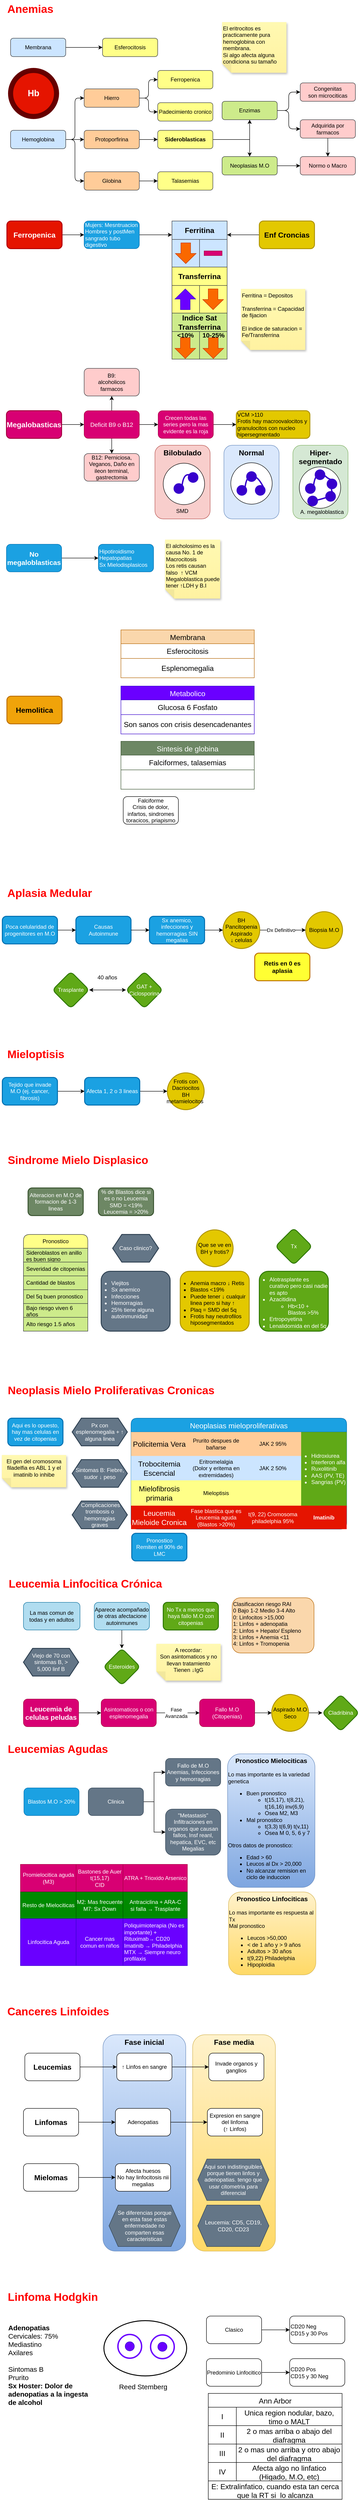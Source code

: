 <mxfile version="21.5.2" type="github">
  <diagram name="Page-1" id="xC1T5dPMzcvkAjgWcqzF">
    <mxGraphModel dx="1093" dy="703" grid="1" gridSize="10" guides="1" tooltips="1" connect="1" arrows="1" fold="1" page="1" pageScale="1" pageWidth="850" pageHeight="1100" math="0" shadow="0">
      <root>
        <mxCell id="0" />
        <mxCell id="1" parent="0" />
        <mxCell id="8JVbl4d7tyo6c1ldZ0Sn-47" value="" style="ellipse;whiteSpace=wrap;html=1;strokeWidth=2;" vertex="1" parent="1">
          <mxGeometry x="292" y="5080" width="180" height="120" as="geometry" />
        </mxCell>
        <mxCell id="8JVbl4d7tyo6c1ldZ0Sn-25" value="Fase media" style="rounded=1;whiteSpace=wrap;html=1;fillColor=#fff2cc;gradientColor=#ffd966;strokeColor=#d6b656;verticalAlign=top;fontSize=16;fontStyle=1" vertex="1" parent="1">
          <mxGeometry x="485" y="4459" width="180" height="470" as="geometry" />
        </mxCell>
        <mxCell id="8JVbl4d7tyo6c1ldZ0Sn-24" value="Fase inicial" style="rounded=1;whiteSpace=wrap;html=1;fillColor=#dae8fc;gradientColor=#7ea6e0;strokeColor=#6c8ebf;verticalAlign=top;fontSize=16;fontStyle=1" vertex="1" parent="1">
          <mxGeometry x="290" y="4459" width="180" height="470" as="geometry" />
        </mxCell>
        <mxCell id="pxykGlDc7MtHIHAwk9MH-92" value="Hiper-segmentado" style="rounded=1;whiteSpace=wrap;html=1;verticalAlign=top;fontSize=16;fontStyle=1;fillColor=#d5e8d4;strokeColor=#82b366;" parent="1" vertex="1">
          <mxGeometry x="703" y="1007" width="120" height="160" as="geometry" />
        </mxCell>
        <mxCell id="pxykGlDc7MtHIHAwk9MH-91" value="Normal" style="rounded=1;whiteSpace=wrap;html=1;verticalAlign=top;fontSize=16;fontStyle=1;fillColor=#dae8fc;strokeColor=#6c8ebf;" parent="1" vertex="1">
          <mxGeometry x="553" y="1007" width="120" height="160" as="geometry" />
        </mxCell>
        <mxCell id="pxykGlDc7MtHIHAwk9MH-87" value="Bilobulado" style="rounded=1;whiteSpace=wrap;html=1;verticalAlign=top;fontSize=16;fontStyle=1;fillColor=#f8cecc;strokeColor=#b85450;" parent="1" vertex="1">
          <mxGeometry x="403" y="1007" width="120" height="160" as="geometry" />
        </mxCell>
        <mxCell id="pxykGlDc7MtHIHAwk9MH-85" value="" style="ellipse;whiteSpace=wrap;html=1;aspect=fixed;" parent="1" vertex="1">
          <mxGeometry x="421" y="1046" width="90" height="90" as="geometry" />
        </mxCell>
        <mxCell id="73Jti63QLcTPkXVLQlRy-1" value="Anemias&amp;nbsp;" style="text;strokeColor=none;fillColor=none;html=1;fontSize=24;fontStyle=1;verticalAlign=middle;align=left;fontColor=#FF0000;" parent="1" vertex="1">
          <mxGeometry x="80" y="40" width="110" height="40" as="geometry" />
        </mxCell>
        <mxCell id="73Jti63QLcTPkXVLQlRy-3" value="Hb" style="ellipse;whiteSpace=wrap;html=1;aspect=fixed;fillColor=#e51400;fontColor=#ffffff;strokeColor=#660000;strokeWidth=11;fontSize=19;fontStyle=1" parent="1" vertex="1">
          <mxGeometry x="89" y="193" width="100" height="100" as="geometry" />
        </mxCell>
        <mxCell id="73Jti63QLcTPkXVLQlRy-9" value="" style="edgeStyle=orthogonalEdgeStyle;rounded=0;orthogonalLoop=1;jettySize=auto;html=1;" parent="1" source="73Jti63QLcTPkXVLQlRy-5" target="73Jti63QLcTPkXVLQlRy-8" edge="1">
          <mxGeometry relative="1" as="geometry" />
        </mxCell>
        <mxCell id="73Jti63QLcTPkXVLQlRy-5" value="Membrana" style="rounded=1;whiteSpace=wrap;html=1;fillColor=#cce5ff;strokeColor=#36393d;" parent="1" vertex="1">
          <mxGeometry x="89" y="123" width="120" height="40" as="geometry" />
        </mxCell>
        <mxCell id="73Jti63QLcTPkXVLQlRy-16" value="" style="edgeStyle=orthogonalEdgeStyle;rounded=1;orthogonalLoop=1;jettySize=auto;html=1;" parent="1" source="73Jti63QLcTPkXVLQlRy-6" target="73Jti63QLcTPkXVLQlRy-10" edge="1">
          <mxGeometry relative="1" as="geometry" />
        </mxCell>
        <mxCell id="73Jti63QLcTPkXVLQlRy-21" style="edgeStyle=orthogonalEdgeStyle;rounded=1;orthogonalLoop=1;jettySize=auto;html=1;entryX=0;entryY=0.5;entryDx=0;entryDy=0;" parent="1" source="73Jti63QLcTPkXVLQlRy-6" target="73Jti63QLcTPkXVLQlRy-11" edge="1">
          <mxGeometry relative="1" as="geometry" />
        </mxCell>
        <mxCell id="73Jti63QLcTPkXVLQlRy-22" style="edgeStyle=orthogonalEdgeStyle;rounded=1;orthogonalLoop=1;jettySize=auto;html=1;entryX=0;entryY=0.5;entryDx=0;entryDy=0;" parent="1" source="73Jti63QLcTPkXVLQlRy-6" target="73Jti63QLcTPkXVLQlRy-7" edge="1">
          <mxGeometry relative="1" as="geometry" />
        </mxCell>
        <mxCell id="73Jti63QLcTPkXVLQlRy-6" value="Hemoglobina" style="rounded=1;whiteSpace=wrap;html=1;fillColor=#cce5ff;strokeColor=#36393d;" parent="1" vertex="1">
          <mxGeometry x="89" y="323" width="120" height="40" as="geometry" />
        </mxCell>
        <mxCell id="73Jti63QLcTPkXVLQlRy-19" value="" style="edgeStyle=orthogonalEdgeStyle;rounded=1;orthogonalLoop=1;jettySize=auto;html=1;" parent="1" source="73Jti63QLcTPkXVLQlRy-7" target="73Jti63QLcTPkXVLQlRy-15" edge="1">
          <mxGeometry relative="1" as="geometry" />
        </mxCell>
        <mxCell id="73Jti63QLcTPkXVLQlRy-7" value="Globina" style="rounded=1;whiteSpace=wrap;html=1;fillColor=#ffcc99;strokeColor=#36393d;" parent="1" vertex="1">
          <mxGeometry x="249" y="413" width="120" height="40" as="geometry" />
        </mxCell>
        <mxCell id="73Jti63QLcTPkXVLQlRy-8" value="Esferocitosis" style="rounded=1;whiteSpace=wrap;html=1;fillColor=#ffff88;strokeColor=#36393d;" parent="1" vertex="1">
          <mxGeometry x="289" y="123" width="120" height="40" as="geometry" />
        </mxCell>
        <mxCell id="73Jti63QLcTPkXVLQlRy-17" value="" style="edgeStyle=orthogonalEdgeStyle;rounded=1;orthogonalLoop=1;jettySize=auto;html=1;" parent="1" source="73Jti63QLcTPkXVLQlRy-10" target="73Jti63QLcTPkXVLQlRy-14" edge="1">
          <mxGeometry relative="1" as="geometry" />
        </mxCell>
        <mxCell id="73Jti63QLcTPkXVLQlRy-10" value="Protoporfirina" style="rounded=1;whiteSpace=wrap;html=1;fillColor=#ffcc99;strokeColor=#36393d;" parent="1" vertex="1">
          <mxGeometry x="249" y="323" width="120" height="40" as="geometry" />
        </mxCell>
        <mxCell id="73Jti63QLcTPkXVLQlRy-18" value="" style="edgeStyle=orthogonalEdgeStyle;rounded=1;orthogonalLoop=1;jettySize=auto;html=1;" parent="1" source="73Jti63QLcTPkXVLQlRy-11" target="73Jti63QLcTPkXVLQlRy-13" edge="1">
          <mxGeometry relative="1" as="geometry" />
        </mxCell>
        <mxCell id="73Jti63QLcTPkXVLQlRy-20" style="edgeStyle=orthogonalEdgeStyle;rounded=1;orthogonalLoop=1;jettySize=auto;html=1;entryX=0;entryY=0.5;entryDx=0;entryDy=0;" parent="1" source="73Jti63QLcTPkXVLQlRy-11" target="73Jti63QLcTPkXVLQlRy-12" edge="1">
          <mxGeometry relative="1" as="geometry" />
        </mxCell>
        <mxCell id="73Jti63QLcTPkXVLQlRy-11" value="Hierro" style="rounded=1;whiteSpace=wrap;html=1;fillColor=#ffcc99;strokeColor=#36393d;" parent="1" vertex="1">
          <mxGeometry x="249" y="233" width="120" height="40" as="geometry" />
        </mxCell>
        <mxCell id="73Jti63QLcTPkXVLQlRy-12" value="Ferropenica" style="rounded=1;whiteSpace=wrap;html=1;fillColor=#ffff88;strokeColor=#36393d;" parent="1" vertex="1">
          <mxGeometry x="409" y="193" width="120" height="40" as="geometry" />
        </mxCell>
        <mxCell id="73Jti63QLcTPkXVLQlRy-13" value="Padecimiento cronico" style="rounded=1;whiteSpace=wrap;html=1;fillColor=#ffff88;strokeColor=#36393d;" parent="1" vertex="1">
          <mxGeometry x="409" y="263" width="120" height="40" as="geometry" />
        </mxCell>
        <mxCell id="73Jti63QLcTPkXVLQlRy-38" style="edgeStyle=orthogonalEdgeStyle;rounded=0;orthogonalLoop=1;jettySize=auto;html=1;entryX=0.5;entryY=1;entryDx=0;entryDy=0;" parent="1" source="73Jti63QLcTPkXVLQlRy-14" target="73Jti63QLcTPkXVLQlRy-23" edge="1">
          <mxGeometry relative="1" as="geometry" />
        </mxCell>
        <mxCell id="73Jti63QLcTPkXVLQlRy-39" style="edgeStyle=orthogonalEdgeStyle;rounded=0;orthogonalLoop=1;jettySize=auto;html=1;entryX=0.5;entryY=0;entryDx=0;entryDy=0;" parent="1" source="73Jti63QLcTPkXVLQlRy-14" target="73Jti63QLcTPkXVLQlRy-24" edge="1">
          <mxGeometry relative="1" as="geometry" />
        </mxCell>
        <mxCell id="73Jti63QLcTPkXVLQlRy-14" value="Sideroblasticas" style="rounded=1;whiteSpace=wrap;html=1;fillColor=#ffff88;strokeColor=#36393d;fontStyle=1" parent="1" vertex="1">
          <mxGeometry x="409" y="323" width="120" height="40" as="geometry" />
        </mxCell>
        <mxCell id="73Jti63QLcTPkXVLQlRy-15" value="Talasemias" style="rounded=1;whiteSpace=wrap;html=1;fillColor=#ffff88;strokeColor=#36393d;" parent="1" vertex="1">
          <mxGeometry x="409" y="413" width="120" height="40" as="geometry" />
        </mxCell>
        <mxCell id="73Jti63QLcTPkXVLQlRy-29" style="edgeStyle=orthogonalEdgeStyle;rounded=1;orthogonalLoop=1;jettySize=auto;html=1;entryX=0;entryY=0.5;entryDx=0;entryDy=0;" parent="1" source="73Jti63QLcTPkXVLQlRy-23" target="73Jti63QLcTPkXVLQlRy-27" edge="1">
          <mxGeometry relative="1" as="geometry" />
        </mxCell>
        <mxCell id="73Jti63QLcTPkXVLQlRy-37" style="edgeStyle=orthogonalEdgeStyle;rounded=1;orthogonalLoop=1;jettySize=auto;html=1;entryX=0;entryY=0.5;entryDx=0;entryDy=0;" parent="1" source="73Jti63QLcTPkXVLQlRy-23" target="73Jti63QLcTPkXVLQlRy-33" edge="1">
          <mxGeometry relative="1" as="geometry" />
        </mxCell>
        <mxCell id="73Jti63QLcTPkXVLQlRy-23" value="Enzimas" style="rounded=1;whiteSpace=wrap;html=1;fillColor=#cdeb8b;strokeColor=#36393d;" parent="1" vertex="1">
          <mxGeometry x="549" y="260" width="120" height="40" as="geometry" />
        </mxCell>
        <mxCell id="73Jti63QLcTPkXVLQlRy-30" style="edgeStyle=orthogonalEdgeStyle;rounded=0;orthogonalLoop=1;jettySize=auto;html=1;" parent="1" source="73Jti63QLcTPkXVLQlRy-24" target="73Jti63QLcTPkXVLQlRy-28" edge="1">
          <mxGeometry relative="1" as="geometry" />
        </mxCell>
        <mxCell id="73Jti63QLcTPkXVLQlRy-24" value="Neoplasias M.O" style="rounded=1;whiteSpace=wrap;html=1;fillColor=#cdeb8b;strokeColor=#36393d;" parent="1" vertex="1">
          <mxGeometry x="549" y="380" width="120" height="40" as="geometry" />
        </mxCell>
        <mxCell id="73Jti63QLcTPkXVLQlRy-27" value="Congenitas&lt;br&gt;son microciticas" style="rounded=1;whiteSpace=wrap;html=1;fillColor=#ffcccc;strokeColor=#36393d;" parent="1" vertex="1">
          <mxGeometry x="719" y="220" width="120" height="40" as="geometry" />
        </mxCell>
        <mxCell id="73Jti63QLcTPkXVLQlRy-28" value="Normo o Macro" style="rounded=1;whiteSpace=wrap;html=1;fillColor=#ffcccc;strokeColor=#36393d;" parent="1" vertex="1">
          <mxGeometry x="719" y="380" width="120" height="40" as="geometry" />
        </mxCell>
        <mxCell id="73Jti63QLcTPkXVLQlRy-31" value="&lt;span style=&quot;font-family: Helvetica; font-size: 12px; font-style: normal; font-variant-ligatures: normal; font-variant-caps: normal; font-weight: 400; letter-spacing: normal; orphans: 2; text-indent: 0px; text-transform: none; widows: 2; word-spacing: 0px; -webkit-text-stroke-width: 0px; text-decoration-thickness: initial; text-decoration-style: initial; text-decoration-color: initial; float: none; display: inline !important;&quot;&gt;El eritrocitos es practicamente pura hemoglobina con membrana.&lt;/span&gt;&lt;br style=&quot;border-color: var(--border-color); font-family: Helvetica; font-size: 12px; font-style: normal; font-variant-ligatures: normal; font-variant-caps: normal; font-weight: 400; letter-spacing: normal; orphans: 2; text-indent: 0px; text-transform: none; widows: 2; word-spacing: 0px; -webkit-text-stroke-width: 0px; text-decoration-thickness: initial; text-decoration-style: initial; text-decoration-color: initial;&quot;&gt;&lt;span style=&quot;font-family: Helvetica; font-size: 12px; font-style: normal; font-variant-ligatures: normal; font-variant-caps: normal; font-weight: 400; letter-spacing: normal; orphans: 2; text-indent: 0px; text-transform: none; widows: 2; word-spacing: 0px; -webkit-text-stroke-width: 0px; text-decoration-thickness: initial; text-decoration-style: initial; text-decoration-color: initial; float: none; display: inline !important;&quot;&gt;Si algo afecta alguna condiciona su tamaño&lt;/span&gt;" style="shape=note;whiteSpace=wrap;html=1;backgroundOutline=1;fontColor=default;darkOpacity=0.05;fillColor=#FFF9B2;strokeColor=none;fillStyle=solid;direction=west;gradientDirection=north;gradientColor=#FFF2A1;shadow=1;size=20;pointerEvents=1;verticalAlign=top;align=left;labelBackgroundColor=none;" parent="1" vertex="1">
          <mxGeometry x="549" y="88" width="140" height="110" as="geometry" />
        </mxCell>
        <mxCell id="73Jti63QLcTPkXVLQlRy-36" value="" style="edgeStyle=orthogonalEdgeStyle;rounded=0;orthogonalLoop=1;jettySize=auto;html=1;" parent="1" source="73Jti63QLcTPkXVLQlRy-33" target="73Jti63QLcTPkXVLQlRy-28" edge="1">
          <mxGeometry relative="1" as="geometry" />
        </mxCell>
        <mxCell id="73Jti63QLcTPkXVLQlRy-33" value="Adquirida por farmacos" style="rounded=1;whiteSpace=wrap;html=1;fillColor=#ffcccc;strokeColor=#36393d;" parent="1" vertex="1">
          <mxGeometry x="719" y="300" width="120" height="40" as="geometry" />
        </mxCell>
        <mxCell id="73Jti63QLcTPkXVLQlRy-44" value="" style="edgeStyle=orthogonalEdgeStyle;rounded=0;orthogonalLoop=1;jettySize=auto;html=1;" parent="1" source="73Jti63QLcTPkXVLQlRy-40" target="73Jti63QLcTPkXVLQlRy-43" edge="1">
          <mxGeometry relative="1" as="geometry" />
        </mxCell>
        <mxCell id="73Jti63QLcTPkXVLQlRy-40" value="Megalobasticas" style="rounded=1;whiteSpace=wrap;html=1;fontSize=16;fillColor=#d80073;fontColor=#ffffff;strokeColor=#A50040;strokeWidth=2;fontStyle=1" parent="1" vertex="1">
          <mxGeometry x="80" y="932" width="120" height="60" as="geometry" />
        </mxCell>
        <mxCell id="73Jti63QLcTPkXVLQlRy-46" value="" style="edgeStyle=orthogonalEdgeStyle;rounded=0;orthogonalLoop=1;jettySize=auto;html=1;" parent="1" source="73Jti63QLcTPkXVLQlRy-41" target="73Jti63QLcTPkXVLQlRy-45" edge="1">
          <mxGeometry relative="1" as="geometry" />
        </mxCell>
        <mxCell id="73Jti63QLcTPkXVLQlRy-41" value="No megaloblasticas" style="whiteSpace=wrap;html=1;rounded=1;fillColor=#1ba1e2;fontColor=#ffffff;strokeColor=#006EAF;fontSize=15;fontStyle=1" parent="1" vertex="1">
          <mxGeometry x="80" y="1222" width="120" height="60" as="geometry" />
        </mxCell>
        <mxCell id="pxykGlDc7MtHIHAwk9MH-60" value="" style="edgeStyle=orthogonalEdgeStyle;rounded=0;orthogonalLoop=1;jettySize=auto;html=1;" parent="1" source="73Jti63QLcTPkXVLQlRy-43" target="pxykGlDc7MtHIHAwk9MH-59" edge="1">
          <mxGeometry relative="1" as="geometry" />
        </mxCell>
        <mxCell id="pxykGlDc7MtHIHAwk9MH-96" value="" style="edgeStyle=orthogonalEdgeStyle;rounded=0;orthogonalLoop=1;jettySize=auto;html=1;" parent="1" source="73Jti63QLcTPkXVLQlRy-43" target="pxykGlDc7MtHIHAwk9MH-95" edge="1">
          <mxGeometry relative="1" as="geometry" />
        </mxCell>
        <mxCell id="pxykGlDc7MtHIHAwk9MH-98" value="" style="edgeStyle=orthogonalEdgeStyle;rounded=0;orthogonalLoop=1;jettySize=auto;html=1;" parent="1" source="73Jti63QLcTPkXVLQlRy-43" target="pxykGlDc7MtHIHAwk9MH-97" edge="1">
          <mxGeometry relative="1" as="geometry" />
        </mxCell>
        <mxCell id="73Jti63QLcTPkXVLQlRy-43" value="Deficit B9 o B12" style="whiteSpace=wrap;html=1;rounded=1;fontSize=13;fillColor=#d80073;fontColor=#ffffff;strokeColor=#A50040;" parent="1" vertex="1">
          <mxGeometry x="249" y="932" width="120" height="60" as="geometry" />
        </mxCell>
        <mxCell id="73Jti63QLcTPkXVLQlRy-45" value="Hipotiroidismo&lt;br&gt;Hepatopatias&lt;br&gt;Sx Mielodisplasicos" style="whiteSpace=wrap;html=1;rounded=1;align=left;fillColor=#1ba1e2;fontColor=#ffffff;strokeColor=#006EAF;" parent="1" vertex="1">
          <mxGeometry x="280" y="1222" width="120" height="60" as="geometry" />
        </mxCell>
        <mxCell id="73Jti63QLcTPkXVLQlRy-47" value="El alcholosimo es la causa No. 1 de Macrocitosis&lt;br&gt;Los retis causan falso&amp;nbsp; ↑ VCM&lt;br&gt;Megaloblastica puede tener ↑LDH y B.I" style="shape=note;whiteSpace=wrap;html=1;backgroundOutline=1;fontColor=#000000;darkOpacity=0.05;fillColor=#FFF9B2;strokeColor=none;fillStyle=solid;direction=west;gradientDirection=north;gradientColor=#FFF2A1;shadow=1;size=20;pointerEvents=1;align=left;verticalAlign=top;" parent="1" vertex="1">
          <mxGeometry x="425" y="1212" width="120" height="128" as="geometry" />
        </mxCell>
        <mxCell id="73Jti63QLcTPkXVLQlRy-48" value="Aplasia Medular" style="text;strokeColor=none;fillColor=none;html=1;fontSize=24;fontStyle=1;verticalAlign=middle;align=left;fontColor=#FF0000;" parent="1" vertex="1">
          <mxGeometry x="80" y="1960" width="260" height="40" as="geometry" />
        </mxCell>
        <mxCell id="pxykGlDc7MtHIHAwk9MH-3" value="" style="edgeStyle=orthogonalEdgeStyle;rounded=0;orthogonalLoop=1;jettySize=auto;html=1;" parent="1" source="pxykGlDc7MtHIHAwk9MH-1" target="pxykGlDc7MtHIHAwk9MH-2" edge="1">
          <mxGeometry relative="1" as="geometry" />
        </mxCell>
        <mxCell id="pxykGlDc7MtHIHAwk9MH-1" value="Poca celularidad de progenitores en M.O" style="rounded=1;whiteSpace=wrap;html=1;fillColor=#1ba1e2;fontColor=#ffffff;strokeColor=#006EAF;strokeWidth=2;" parent="1" vertex="1">
          <mxGeometry x="71" y="2030" width="120" height="60" as="geometry" />
        </mxCell>
        <mxCell id="pxykGlDc7MtHIHAwk9MH-5" value="" style="edgeStyle=orthogonalEdgeStyle;rounded=0;orthogonalLoop=1;jettySize=auto;html=1;" parent="1" source="pxykGlDc7MtHIHAwk9MH-10" target="pxykGlDc7MtHIHAwk9MH-4" edge="1">
          <mxGeometry relative="1" as="geometry" />
        </mxCell>
        <mxCell id="pxykGlDc7MtHIHAwk9MH-2" value="Causas&lt;br&gt;Autoinmune" style="whiteSpace=wrap;html=1;rounded=1;fillColor=#1ba1e2;fontColor=#ffffff;strokeColor=#006EAF;strokeWidth=2;" parent="1" vertex="1">
          <mxGeometry x="231" y="2030" width="120" height="60" as="geometry" />
        </mxCell>
        <mxCell id="pxykGlDc7MtHIHAwk9MH-7" value="" style="edgeStyle=orthogonalEdgeStyle;rounded=0;orthogonalLoop=1;jettySize=auto;html=1;" parent="1" source="pxykGlDc7MtHIHAwk9MH-4" target="pxykGlDc7MtHIHAwk9MH-6" edge="1">
          <mxGeometry relative="1" as="geometry" />
        </mxCell>
        <mxCell id="pxykGlDc7MtHIHAwk9MH-8" value="Dx Definitivo" style="edgeLabel;html=1;align=center;verticalAlign=middle;resizable=0;points=[];" parent="pxykGlDc7MtHIHAwk9MH-7" vertex="1" connectable="0">
          <mxGeometry x="-0.425" y="1" relative="1" as="geometry">
            <mxPoint x="17" y="1" as="offset" />
          </mxGeometry>
        </mxCell>
        <mxCell id="pxykGlDc7MtHIHAwk9MH-4" value="BH&lt;br&gt;Pancitopenia&lt;br&gt;Aspirado&lt;br&gt;↓ celulas" style="ellipse;whiteSpace=wrap;html=1;rounded=1;fillColor=#e3c800;fontColor=#000000;strokeColor=#B09500;strokeWidth=2;" parent="1" vertex="1">
          <mxGeometry x="551" y="2020" width="80" height="80" as="geometry" />
        </mxCell>
        <mxCell id="pxykGlDc7MtHIHAwk9MH-6" value="Biopsia M.O" style="ellipse;whiteSpace=wrap;html=1;rounded=1;fillColor=#e3c800;fontColor=#000000;strokeColor=#B09500;strokeWidth=2;" parent="1" vertex="1">
          <mxGeometry x="731" y="2020" width="80" height="80" as="geometry" />
        </mxCell>
        <mxCell id="pxykGlDc7MtHIHAwk9MH-9" value="Retis en 0 es aplasia" style="rounded=1;whiteSpace=wrap;html=1;fillColor=#FFFF33;fontColor=#000000;strokeColor=#BD7000;strokeWidth=2;fontStyle=1;fontSize=13;" parent="1" vertex="1">
          <mxGeometry x="620" y="2110" width="120" height="60" as="geometry" />
        </mxCell>
        <mxCell id="pxykGlDc7MtHIHAwk9MH-11" value="" style="edgeStyle=orthogonalEdgeStyle;rounded=0;orthogonalLoop=1;jettySize=auto;html=1;" parent="1" source="pxykGlDc7MtHIHAwk9MH-2" target="pxykGlDc7MtHIHAwk9MH-10" edge="1">
          <mxGeometry relative="1" as="geometry">
            <mxPoint x="351" y="2060" as="sourcePoint" />
            <mxPoint x="551" y="2060" as="targetPoint" />
          </mxGeometry>
        </mxCell>
        <mxCell id="pxykGlDc7MtHIHAwk9MH-10" value="Sx anemico, infecciones y hemorragias SIN megalias" style="rounded=1;whiteSpace=wrap;html=1;fillColor=#1ba1e2;fontColor=#ffffff;strokeColor=#006EAF;strokeWidth=2;" parent="1" vertex="1">
          <mxGeometry x="391" y="2030" width="120" height="60" as="geometry" />
        </mxCell>
        <mxCell id="pxykGlDc7MtHIHAwk9MH-15" value="" style="edgeStyle=orthogonalEdgeStyle;rounded=0;orthogonalLoop=1;jettySize=auto;html=1;startArrow=classic;startFill=1;" parent="1" source="pxykGlDc7MtHIHAwk9MH-12" target="pxykGlDc7MtHIHAwk9MH-14" edge="1">
          <mxGeometry relative="1" as="geometry" />
        </mxCell>
        <mxCell id="pxykGlDc7MtHIHAwk9MH-12" value="Trasplante" style="rhombus;whiteSpace=wrap;html=1;rounded=1;fillColor=#60a917;fontColor=#ffffff;strokeColor=#2D7600;strokeWidth=2;" parent="1" vertex="1">
          <mxGeometry x="180" y="2150" width="80" height="80" as="geometry" />
        </mxCell>
        <mxCell id="pxykGlDc7MtHIHAwk9MH-14" value="GAT + Ciclosporina" style="rhombus;whiteSpace=wrap;html=1;rounded=1;fillColor=#60a917;fontColor=#ffffff;strokeColor=#2D7600;strokeWidth=2;" parent="1" vertex="1">
          <mxGeometry x="340" y="2150" width="80" height="80" as="geometry" />
        </mxCell>
        <mxCell id="pxykGlDc7MtHIHAwk9MH-16" value="40 años" style="text;html=1;align=center;verticalAlign=middle;resizable=0;points=[];autosize=1;strokeColor=none;fillColor=none;" parent="1" vertex="1">
          <mxGeometry x="264" y="2148" width="70" height="30" as="geometry" />
        </mxCell>
        <mxCell id="pxykGlDc7MtHIHAwk9MH-17" value="Mieloptisis" style="text;strokeColor=none;fillColor=none;html=1;fontSize=24;fontStyle=1;verticalAlign=middle;align=left;fontColor=#FF0000;" parent="1" vertex="1">
          <mxGeometry x="80" y="2310" width="260" height="40" as="geometry" />
        </mxCell>
        <mxCell id="pxykGlDc7MtHIHAwk9MH-18" value="" style="edgeStyle=orthogonalEdgeStyle;rounded=0;orthogonalLoop=1;jettySize=auto;html=1;" parent="1" source="pxykGlDc7MtHIHAwk9MH-19" target="pxykGlDc7MtHIHAwk9MH-20" edge="1">
          <mxGeometry relative="1" as="geometry" />
        </mxCell>
        <mxCell id="pxykGlDc7MtHIHAwk9MH-19" value="Tejido que invade M.O (ej. cancer, fibrosis)" style="rounded=1;whiteSpace=wrap;html=1;fillColor=#1ba1e2;fontColor=#ffffff;strokeColor=#006EAF;strokeWidth=2;" parent="1" vertex="1">
          <mxGeometry x="71" y="2380" width="120" height="60" as="geometry" />
        </mxCell>
        <mxCell id="pxykGlDc7MtHIHAwk9MH-24" value="" style="edgeStyle=orthogonalEdgeStyle;rounded=0;orthogonalLoop=1;jettySize=auto;html=1;" parent="1" source="pxykGlDc7MtHIHAwk9MH-20" target="pxykGlDc7MtHIHAwk9MH-23" edge="1">
          <mxGeometry relative="1" as="geometry" />
        </mxCell>
        <mxCell id="pxykGlDc7MtHIHAwk9MH-20" value="Afecta 1, 2 o 3 lineas" style="whiteSpace=wrap;html=1;rounded=1;fillColor=#1ba1e2;fontColor=#ffffff;strokeColor=#006EAF;strokeWidth=2;" parent="1" vertex="1">
          <mxGeometry x="250" y="2380" width="120" height="60" as="geometry" />
        </mxCell>
        <mxCell id="pxykGlDc7MtHIHAwk9MH-23" value="Frotis con Dacriocitos&lt;br&gt;BH metamielocitos&amp;nbsp;" style="ellipse;whiteSpace=wrap;html=1;fillColor=#e3c800;strokeColor=#B09500;fontColor=#000000;rounded=1;strokeWidth=2;" parent="1" vertex="1">
          <mxGeometry x="430" y="2370" width="80" height="80" as="geometry" />
        </mxCell>
        <mxCell id="pxykGlDc7MtHIHAwk9MH-27" value="" style="edgeStyle=orthogonalEdgeStyle;rounded=0;orthogonalLoop=1;jettySize=auto;html=1;" parent="1" source="pxykGlDc7MtHIHAwk9MH-25" target="pxykGlDc7MtHIHAwk9MH-26" edge="1">
          <mxGeometry relative="1" as="geometry" />
        </mxCell>
        <mxCell id="pxykGlDc7MtHIHAwk9MH-25" value="Ferropenica" style="rounded=1;whiteSpace=wrap;html=1;fillColor=#e51400;fontColor=#ffffff;strokeColor=#B20000;strokeWidth=2;fontSize=16;fontStyle=1" parent="1" vertex="1">
          <mxGeometry x="81" y="520" width="120" height="60" as="geometry" />
        </mxCell>
        <mxCell id="pxykGlDc7MtHIHAwk9MH-48" style="edgeStyle=orthogonalEdgeStyle;rounded=0;orthogonalLoop=1;jettySize=auto;html=1;entryX=0;entryY=0.75;entryDx=0;entryDy=0;" parent="1" source="pxykGlDc7MtHIHAwk9MH-26" target="pxykGlDc7MtHIHAwk9MH-28" edge="1">
          <mxGeometry relative="1" as="geometry" />
        </mxCell>
        <mxCell id="pxykGlDc7MtHIHAwk9MH-26" value="Mujers: Mesntruacion&lt;br&gt;Hombres y postMen sangrado tubo digestivo" style="whiteSpace=wrap;html=1;rounded=1;align=left;fillColor=#1ba1e2;fontColor=#ffffff;strokeColor=#006EAF;" parent="1" vertex="1">
          <mxGeometry x="249" y="520" width="120" height="60" as="geometry" />
        </mxCell>
        <mxCell id="pxykGlDc7MtHIHAwk9MH-28" value="Ferritina" style="rounded=0;whiteSpace=wrap;html=1;fontSize=16;fillColor=#cce5ff;strokeColor=#36393d;fontStyle=1" parent="1" vertex="1">
          <mxGeometry x="440" y="520" width="120" height="40" as="geometry" />
        </mxCell>
        <mxCell id="pxykGlDc7MtHIHAwk9MH-29" value="" style="whiteSpace=wrap;html=1;aspect=fixed;fillColor=#cce5ff;strokeColor=#36393d;" parent="1" vertex="1">
          <mxGeometry x="440" y="560" width="60" height="60" as="geometry" />
        </mxCell>
        <mxCell id="pxykGlDc7MtHIHAwk9MH-31" value="" style="whiteSpace=wrap;html=1;aspect=fixed;fillColor=#cce5ff;strokeColor=#36393d;" parent="1" vertex="1">
          <mxGeometry x="500" y="560" width="60" height="60" as="geometry" />
        </mxCell>
        <mxCell id="pxykGlDc7MtHIHAwk9MH-32" value="Transferrina" style="rounded=0;whiteSpace=wrap;html=1;fontSize=16;fillColor=#ffff88;strokeColor=#36393d;fontStyle=1" parent="1" vertex="1">
          <mxGeometry x="440" y="620" width="120" height="40" as="geometry" />
        </mxCell>
        <mxCell id="pxykGlDc7MtHIHAwk9MH-33" value="" style="whiteSpace=wrap;html=1;aspect=fixed;fillColor=#ffff88;strokeColor=#36393d;" parent="1" vertex="1">
          <mxGeometry x="440" y="660" width="60" height="60" as="geometry" />
        </mxCell>
        <mxCell id="pxykGlDc7MtHIHAwk9MH-34" value="" style="whiteSpace=wrap;html=1;aspect=fixed;fillColor=#ffff88;strokeColor=#36393d;" parent="1" vertex="1">
          <mxGeometry x="500" y="660" width="60" height="60" as="geometry" />
        </mxCell>
        <mxCell id="pxykGlDc7MtHIHAwk9MH-36" value="" style="shape=singleArrow;direction=north;whiteSpace=wrap;html=1;arrowWidth=0.467;arrowSize=0.489;fillColor=#6a00ff;fontColor=#ffffff;strokeColor=#3700CC;" parent="1" vertex="1">
          <mxGeometry x="446.5" y="667.5" width="45" height="45" as="geometry" />
        </mxCell>
        <mxCell id="pxykGlDc7MtHIHAwk9MH-37" value="" style="shape=singleArrow;direction=south;whiteSpace=wrap;html=1;arrowWidth=0.467;arrowSize=0.489;fillColor=#fa6800;fontColor=#000000;strokeColor=#C73500;" parent="1" vertex="1">
          <mxGeometry x="447.5" y="567.5" width="45" height="45" as="geometry" />
        </mxCell>
        <mxCell id="pxykGlDc7MtHIHAwk9MH-39" value="" style="shape=singleArrow;direction=south;whiteSpace=wrap;html=1;arrowWidth=0.467;arrowSize=0.489;fillColor=#fa6800;fontColor=#000000;strokeColor=#C73500;" parent="1" vertex="1">
          <mxGeometry x="507" y="667.5" width="45" height="45" as="geometry" />
        </mxCell>
        <mxCell id="pxykGlDc7MtHIHAwk9MH-47" style="edgeStyle=orthogonalEdgeStyle;rounded=0;orthogonalLoop=1;jettySize=auto;html=1;entryX=1;entryY=0.75;entryDx=0;entryDy=0;" parent="1" source="pxykGlDc7MtHIHAwk9MH-41" target="pxykGlDc7MtHIHAwk9MH-28" edge="1">
          <mxGeometry relative="1" as="geometry" />
        </mxCell>
        <mxCell id="pxykGlDc7MtHIHAwk9MH-41" value="Enf Croncias" style="rounded=1;whiteSpace=wrap;html=1;fillColor=#e3c800;fontColor=#000000;strokeColor=#B09500;strokeWidth=2;fontSize=16;fontStyle=1" parent="1" vertex="1">
          <mxGeometry x="630" y="520" width="120" height="60" as="geometry" />
        </mxCell>
        <mxCell id="pxykGlDc7MtHIHAwk9MH-49" value="Indice Sat Transferrina" style="rounded=0;whiteSpace=wrap;html=1;fontSize=16;fillColor=#cdeb8b;strokeColor=#36393d;fontStyle=1" parent="1" vertex="1">
          <mxGeometry x="440" y="720" width="120" height="40" as="geometry" />
        </mxCell>
        <mxCell id="pxykGlDc7MtHIHAwk9MH-50" value="" style="whiteSpace=wrap;html=1;aspect=fixed;fillColor=#cdeb8b;strokeColor=#36393d;verticalAlign=bottom;" parent="1" vertex="1">
          <mxGeometry x="440" y="760" width="60" height="60" as="geometry" />
        </mxCell>
        <mxCell id="pxykGlDc7MtHIHAwk9MH-51" value="" style="whiteSpace=wrap;html=1;aspect=fixed;fillColor=#cdeb8b;strokeColor=#36393d;verticalAlign=bottom;" parent="1" vertex="1">
          <mxGeometry x="500" y="760" width="60" height="60" as="geometry" />
        </mxCell>
        <mxCell id="pxykGlDc7MtHIHAwk9MH-52" value="&amp;lt;10%" style="shape=singleArrow;direction=south;whiteSpace=wrap;html=1;arrowWidth=0.467;arrowSize=0.489;fillColor=#fa6800;fontColor=#000000;strokeColor=#C73500;verticalAlign=top;fontStyle=1;fontSize=14;spacingTop=-21;spacingBottom=0;" parent="1" vertex="1">
          <mxGeometry x="446.5" y="773.5" width="45" height="45" as="geometry" />
        </mxCell>
        <mxCell id="pxykGlDc7MtHIHAwk9MH-56" value="10-25%" style="shape=singleArrow;direction=south;whiteSpace=wrap;html=1;arrowWidth=0.467;arrowSize=0.489;fillColor=#fa6800;fontColor=#000000;strokeColor=#C73500;verticalAlign=top;fontStyle=1;fontSize=14;spacingTop=-18;spacingBottom=0;spacing=-1;" parent="1" vertex="1">
          <mxGeometry x="507.5" y="773.5" width="45" height="45" as="geometry" />
        </mxCell>
        <mxCell id="pxykGlDc7MtHIHAwk9MH-57" value="Ferritina = Depositos&lt;br&gt;&lt;br&gt;Transferrina = Capacidad de fijacion&lt;br&gt;&lt;br&gt;El indice de saturacion = Fe/Transferrina" style="shape=note;whiteSpace=wrap;html=1;backgroundOutline=1;fontColor=#000000;darkOpacity=0.05;fillColor=#FFF9B2;strokeColor=none;fillStyle=solid;direction=west;gradientDirection=north;gradientColor=#FFF2A1;shadow=1;size=20;pointerEvents=1;verticalAlign=top;align=left;" parent="1" vertex="1">
          <mxGeometry x="590" y="667.5" width="140" height="132.5" as="geometry" />
        </mxCell>
        <mxCell id="pxykGlDc7MtHIHAwk9MH-58" value="" style="rounded=0;whiteSpace=wrap;html=1;fillColor=#d80073;fontColor=#ffffff;strokeColor=#A50040;" parent="1" vertex="1">
          <mxGeometry x="510" y="585" width="39" height="10" as="geometry" />
        </mxCell>
        <mxCell id="pxykGlDc7MtHIHAwk9MH-62" value="" style="edgeStyle=orthogonalEdgeStyle;rounded=0;orthogonalLoop=1;jettySize=auto;html=1;" parent="1" source="pxykGlDc7MtHIHAwk9MH-59" target="pxykGlDc7MtHIHAwk9MH-61" edge="1">
          <mxGeometry relative="1" as="geometry" />
        </mxCell>
        <mxCell id="pxykGlDc7MtHIHAwk9MH-59" value="Crecen todas las series pero la mas evidente es la roja" style="whiteSpace=wrap;html=1;rounded=1;verticalAlign=middle;fillColor=#d80073;fontColor=#ffffff;strokeColor=#A50040;" parent="1" vertex="1">
          <mxGeometry x="410" y="932" width="120" height="60" as="geometry" />
        </mxCell>
        <mxCell id="pxykGlDc7MtHIHAwk9MH-61" value="VCM &amp;gt;110&lt;br&gt;Frotis hay macroovalocitos y granulocitos con nucleo hipersegmentado" style="whiteSpace=wrap;html=1;rounded=1;align=left;fillColor=#e3c800;fontColor=#000000;strokeColor=#B09500;strokeWidth=2;" parent="1" vertex="1">
          <mxGeometry x="580" y="932" width="160" height="60" as="geometry" />
        </mxCell>
        <mxCell id="pxykGlDc7MtHIHAwk9MH-63" value="" style="ellipse;whiteSpace=wrap;html=1;aspect=fixed;" parent="1" vertex="1">
          <mxGeometry x="568" y="1045" width="90" height="90" as="geometry" />
        </mxCell>
        <mxCell id="pxykGlDc7MtHIHAwk9MH-64" value="" style="ellipse;whiteSpace=wrap;html=1;aspect=fixed;fillColor=#3700CC;fontColor=#ffffff;strokeColor=#3700CC;strokeWidth=3;" parent="1" vertex="1">
          <mxGeometry x="582" y="1095" width="20" height="20" as="geometry" />
        </mxCell>
        <mxCell id="pxykGlDc7MtHIHAwk9MH-65" value="" style="ellipse;whiteSpace=wrap;html=1;aspect=fixed;fillColor=#3700CC;fontColor=#ffffff;strokeColor=#3700CC;strokeWidth=3;" parent="1" vertex="1">
          <mxGeometry x="622" y="1095" width="20" height="20" as="geometry" />
        </mxCell>
        <mxCell id="pxykGlDc7MtHIHAwk9MH-66" value="" style="ellipse;whiteSpace=wrap;html=1;aspect=fixed;fillColor=#3700CC;fontColor=#ffffff;strokeColor=#3700CC;strokeWidth=3;" parent="1" vertex="1">
          <mxGeometry x="603" y="1065" width="20" height="20" as="geometry" />
        </mxCell>
        <mxCell id="pxykGlDc7MtHIHAwk9MH-69" value="" style="curved=1;endArrow=none;html=1;rounded=0;entryX=1;entryY=0;entryDx=0;entryDy=0;exitX=1;exitY=0;exitDx=0;exitDy=0;endFill=0;fillColor=#6a00ff;strokeColor=#3700CC;strokeWidth=3;" parent="1" source="pxykGlDc7MtHIHAwk9MH-64" target="pxykGlDc7MtHIHAwk9MH-65" edge="1">
          <mxGeometry width="50" height="50" relative="1" as="geometry">
            <mxPoint x="632" y="1135" as="sourcePoint" />
            <mxPoint x="682" y="1085" as="targetPoint" />
            <Array as="points">
              <mxPoint x="602" y="1075" />
              <mxPoint x="622" y="1075" />
              <mxPoint x="632" y="1085" />
            </Array>
          </mxGeometry>
        </mxCell>
        <mxCell id="pxykGlDc7MtHIHAwk9MH-71" value="" style="ellipse;whiteSpace=wrap;html=1;aspect=fixed;" parent="1" vertex="1">
          <mxGeometry x="717" y="1054" width="90" height="90" as="geometry" />
        </mxCell>
        <mxCell id="pxykGlDc7MtHIHAwk9MH-72" value="" style="ellipse;whiteSpace=wrap;html=1;aspect=fixed;fillColor=#3700CC;fontColor=#ffffff;strokeColor=#3700CC;strokeWidth=3;" parent="1" vertex="1">
          <mxGeometry x="731" y="1091" width="20" height="20" as="geometry" />
        </mxCell>
        <mxCell id="pxykGlDc7MtHIHAwk9MH-73" value="" style="ellipse;whiteSpace=wrap;html=1;aspect=fixed;fillColor=#3700CC;fontColor=#ffffff;strokeColor=#3700CC;strokeWidth=3;" parent="1" vertex="1">
          <mxGeometry x="778" y="1081" width="20" height="20" as="geometry" />
        </mxCell>
        <mxCell id="pxykGlDc7MtHIHAwk9MH-74" value="" style="ellipse;whiteSpace=wrap;html=1;aspect=fixed;fillColor=#3700CC;fontColor=#ffffff;strokeColor=#3700CC;strokeWidth=3;" parent="1" vertex="1">
          <mxGeometry x="752" y="1061" width="20" height="20" as="geometry" />
        </mxCell>
        <mxCell id="pxykGlDc7MtHIHAwk9MH-75" value="" style="curved=1;endArrow=none;html=1;rounded=0;entryX=1;entryY=0;entryDx=0;entryDy=0;exitX=1;exitY=0;exitDx=0;exitDy=0;endFill=0;fillColor=#6a00ff;strokeColor=#3700CC;strokeWidth=3;" parent="1" source="pxykGlDc7MtHIHAwk9MH-72" target="pxykGlDc7MtHIHAwk9MH-73" edge="1">
          <mxGeometry width="50" height="50" relative="1" as="geometry">
            <mxPoint x="781" y="1131" as="sourcePoint" />
            <mxPoint x="831" y="1081" as="targetPoint" />
            <Array as="points">
              <mxPoint x="751" y="1071" />
              <mxPoint x="771" y="1071" />
              <mxPoint x="781" y="1081" />
            </Array>
          </mxGeometry>
        </mxCell>
        <mxCell id="pxykGlDc7MtHIHAwk9MH-79" value="" style="ellipse;whiteSpace=wrap;html=1;aspect=fixed;fillColor=#3700CC;fontColor=#ffffff;strokeColor=#3700CC;strokeWidth=3;flipV=0;flipH=0;" parent="1" vertex="1">
          <mxGeometry x="775" y="1108" width="20" height="20" as="geometry" />
        </mxCell>
        <mxCell id="pxykGlDc7MtHIHAwk9MH-80" value="" style="ellipse;whiteSpace=wrap;html=1;aspect=fixed;fillColor=#3700CC;fontColor=#ffffff;strokeColor=#3700CC;strokeWidth=3;flipV=0;flipH=0;" parent="1" vertex="1">
          <mxGeometry x="736" y="1118" width="20" height="20" as="geometry" />
        </mxCell>
        <mxCell id="pxykGlDc7MtHIHAwk9MH-81" value="" style="curved=1;endArrow=none;html=1;rounded=0;exitX=1;exitY=0;exitDx=0;exitDy=0;endFill=0;fillColor=#6a00ff;strokeColor=#3700CC;strokeWidth=3;" parent="1" edge="1">
          <mxGeometry width="50" height="50" relative="1" as="geometry">
            <mxPoint x="787.071" y="1099.929" as="sourcePoint" />
            <mxPoint x="756" y="1126" as="targetPoint" />
            <Array as="points">
              <mxPoint x="786" y="1105.929" />
              <mxPoint x="796" y="1115.929" />
            </Array>
          </mxGeometry>
        </mxCell>
        <mxCell id="pxykGlDc7MtHIHAwk9MH-82" value="" style="ellipse;whiteSpace=wrap;html=1;aspect=fixed;fillColor=#3700CC;fontColor=#ffffff;strokeColor=#3700CC;strokeWidth=3;" parent="1" vertex="1">
          <mxGeometry x="445" y="1091" width="20" height="20" as="geometry" />
        </mxCell>
        <mxCell id="pxykGlDc7MtHIHAwk9MH-83" value="" style="ellipse;whiteSpace=wrap;html=1;aspect=fixed;fillColor=#3700CC;fontColor=#ffffff;strokeColor=#3700CC;strokeWidth=3;" parent="1" vertex="1">
          <mxGeometry x="476" y="1067" width="20" height="20" as="geometry" />
        </mxCell>
        <mxCell id="pxykGlDc7MtHIHAwk9MH-84" value="" style="curved=1;endArrow=none;html=1;rounded=0;entryX=1;entryY=0;entryDx=0;entryDy=0;exitX=1;exitY=0;exitDx=0;exitDy=0;endFill=0;fillColor=#6a00ff;strokeColor=#3700CC;strokeWidth=3;" parent="1" source="pxykGlDc7MtHIHAwk9MH-82" target="pxykGlDc7MtHIHAwk9MH-83" edge="1">
          <mxGeometry width="50" height="50" relative="1" as="geometry">
            <mxPoint x="495" y="1131" as="sourcePoint" />
            <mxPoint x="545" y="1081" as="targetPoint" />
            <Array as="points">
              <mxPoint x="465" y="1071" />
              <mxPoint x="485" y="1071" />
              <mxPoint x="495" y="1081" />
            </Array>
          </mxGeometry>
        </mxCell>
        <mxCell id="pxykGlDc7MtHIHAwk9MH-93" value="SMD" style="text;html=1;align=center;verticalAlign=middle;resizable=0;points=[];autosize=1;strokeColor=none;fillColor=none;" parent="1" vertex="1">
          <mxGeometry x="437" y="1135" width="50" height="30" as="geometry" />
        </mxCell>
        <mxCell id="pxykGlDc7MtHIHAwk9MH-94" value="A. megaloblastica" style="text;html=1;align=center;verticalAlign=middle;resizable=0;points=[];autosize=1;strokeColor=none;fillColor=none;" parent="1" vertex="1">
          <mxGeometry x="706" y="1137" width="120" height="30" as="geometry" />
        </mxCell>
        <mxCell id="pxykGlDc7MtHIHAwk9MH-95" value="B9:&lt;br&gt;alcoholicos&lt;br&gt;farmacos" style="whiteSpace=wrap;html=1;rounded=1;fillColor=#ffcccc;strokeColor=#36393d;" parent="1" vertex="1">
          <mxGeometry x="249" y="840" width="120" height="60" as="geometry" />
        </mxCell>
        <mxCell id="pxykGlDc7MtHIHAwk9MH-97" value="B12: Perniciosa, Veganos, Daño en ileon terminal, gastrectomia" style="whiteSpace=wrap;html=1;rounded=1;fillColor=#ffcccc;strokeColor=#36393d;" parent="1" vertex="1">
          <mxGeometry x="249" y="1025" width="120" height="60" as="geometry" />
        </mxCell>
        <mxCell id="pxykGlDc7MtHIHAwk9MH-99" value="Membrana" style="shape=table;startSize=30;container=1;collapsible=0;childLayout=tableLayout;strokeColor=#b46504;fontSize=16;fillColor=#fad7ac;" parent="1" vertex="1">
          <mxGeometry x="329" y="1408" width="290" height="104" as="geometry" />
        </mxCell>
        <mxCell id="pxykGlDc7MtHIHAwk9MH-100" value="" style="shape=tableRow;horizontal=0;startSize=0;swimlaneHead=0;swimlaneBody=0;strokeColor=inherit;top=0;left=0;bottom=0;right=0;collapsible=0;dropTarget=0;fillColor=none;points=[[0,0.5],[1,0.5]];portConstraint=eastwest;fontSize=16;" parent="pxykGlDc7MtHIHAwk9MH-99" vertex="1">
          <mxGeometry y="30" width="290" height="32" as="geometry" />
        </mxCell>
        <mxCell id="pxykGlDc7MtHIHAwk9MH-101" value="Esferocitosis" style="shape=partialRectangle;html=1;whiteSpace=wrap;connectable=0;strokeColor=inherit;overflow=hidden;fillColor=none;top=0;left=0;bottom=0;right=0;pointerEvents=1;fontSize=16;rowspan=1;colspan=3;" parent="pxykGlDc7MtHIHAwk9MH-100" vertex="1">
          <mxGeometry width="290" height="32" as="geometry">
            <mxRectangle width="97" height="32" as="alternateBounds" />
          </mxGeometry>
        </mxCell>
        <mxCell id="pxykGlDc7MtHIHAwk9MH-102" value="" style="shape=partialRectangle;html=1;whiteSpace=wrap;connectable=0;strokeColor=inherit;overflow=hidden;fillColor=none;top=0;left=0;bottom=0;right=0;pointerEvents=1;fontSize=16;" parent="pxykGlDc7MtHIHAwk9MH-100" vertex="1" visible="0">
          <mxGeometry x="97" width="96" height="32" as="geometry">
            <mxRectangle width="96" height="32" as="alternateBounds" />
          </mxGeometry>
        </mxCell>
        <mxCell id="pxykGlDc7MtHIHAwk9MH-103" value="" style="shape=partialRectangle;html=1;whiteSpace=wrap;connectable=0;strokeColor=inherit;overflow=hidden;fillColor=none;top=0;left=0;bottom=0;right=0;pointerEvents=1;fontSize=16;" parent="pxykGlDc7MtHIHAwk9MH-100" vertex="1" visible="0">
          <mxGeometry x="193" width="97" height="32" as="geometry">
            <mxRectangle width="97" height="32" as="alternateBounds" />
          </mxGeometry>
        </mxCell>
        <mxCell id="pxykGlDc7MtHIHAwk9MH-104" value="" style="shape=tableRow;horizontal=0;startSize=0;swimlaneHead=0;swimlaneBody=0;strokeColor=inherit;top=0;left=0;bottom=0;right=0;collapsible=0;dropTarget=0;fillColor=none;points=[[0,0.5],[1,0.5]];portConstraint=eastwest;fontSize=16;" parent="pxykGlDc7MtHIHAwk9MH-99" vertex="1">
          <mxGeometry y="62" width="290" height="42" as="geometry" />
        </mxCell>
        <mxCell id="pxykGlDc7MtHIHAwk9MH-105" value="Esplenomegalia" style="shape=partialRectangle;html=1;whiteSpace=wrap;connectable=0;strokeColor=inherit;overflow=hidden;fillColor=none;top=0;left=0;bottom=0;right=0;pointerEvents=1;fontSize=16;rowspan=1;colspan=3;" parent="pxykGlDc7MtHIHAwk9MH-104" vertex="1">
          <mxGeometry width="290" height="42" as="geometry">
            <mxRectangle width="97" height="42" as="alternateBounds" />
          </mxGeometry>
        </mxCell>
        <mxCell id="pxykGlDc7MtHIHAwk9MH-106" value="" style="shape=partialRectangle;html=1;whiteSpace=wrap;connectable=0;strokeColor=inherit;overflow=hidden;fillColor=none;top=0;left=0;bottom=0;right=0;pointerEvents=1;fontSize=16;" parent="pxykGlDc7MtHIHAwk9MH-104" vertex="1" visible="0">
          <mxGeometry x="97" width="96" height="42" as="geometry">
            <mxRectangle width="96" height="42" as="alternateBounds" />
          </mxGeometry>
        </mxCell>
        <mxCell id="pxykGlDc7MtHIHAwk9MH-107" value="" style="shape=partialRectangle;html=1;whiteSpace=wrap;connectable=0;strokeColor=inherit;overflow=hidden;fillColor=none;top=0;left=0;bottom=0;right=0;pointerEvents=1;fontSize=16;" parent="pxykGlDc7MtHIHAwk9MH-104" vertex="1" visible="0">
          <mxGeometry x="193" width="97" height="42" as="geometry">
            <mxRectangle width="97" height="42" as="alternateBounds" />
          </mxGeometry>
        </mxCell>
        <mxCell id="pxykGlDc7MtHIHAwk9MH-112" value="Metabolico" style="shape=table;startSize=30;container=1;collapsible=0;childLayout=tableLayout;strokeColor=#3700CC;fontSize=16;fillColor=#6a00ff;fontColor=#ffffff;" parent="1" vertex="1">
          <mxGeometry x="329" y="1530" width="290" height="104" as="geometry" />
        </mxCell>
        <mxCell id="pxykGlDc7MtHIHAwk9MH-113" value="" style="shape=tableRow;horizontal=0;startSize=0;swimlaneHead=0;swimlaneBody=0;strokeColor=inherit;top=0;left=0;bottom=0;right=0;collapsible=0;dropTarget=0;fillColor=none;points=[[0,0.5],[1,0.5]];portConstraint=eastwest;fontSize=16;" parent="pxykGlDc7MtHIHAwk9MH-112" vertex="1">
          <mxGeometry y="30" width="290" height="32" as="geometry" />
        </mxCell>
        <mxCell id="pxykGlDc7MtHIHAwk9MH-114" value="Glucosa 6 Fosfato" style="shape=partialRectangle;html=1;whiteSpace=wrap;connectable=0;strokeColor=inherit;overflow=hidden;fillColor=none;top=0;left=0;bottom=0;right=0;pointerEvents=1;fontSize=16;rowspan=1;colspan=3;" parent="pxykGlDc7MtHIHAwk9MH-113" vertex="1">
          <mxGeometry width="290" height="32" as="geometry">
            <mxRectangle width="97" height="32" as="alternateBounds" />
          </mxGeometry>
        </mxCell>
        <mxCell id="pxykGlDc7MtHIHAwk9MH-115" value="" style="shape=partialRectangle;html=1;whiteSpace=wrap;connectable=0;strokeColor=inherit;overflow=hidden;fillColor=none;top=0;left=0;bottom=0;right=0;pointerEvents=1;fontSize=16;" parent="pxykGlDc7MtHIHAwk9MH-113" vertex="1" visible="0">
          <mxGeometry x="97" width="96" height="32" as="geometry">
            <mxRectangle width="96" height="32" as="alternateBounds" />
          </mxGeometry>
        </mxCell>
        <mxCell id="pxykGlDc7MtHIHAwk9MH-116" value="" style="shape=partialRectangle;html=1;whiteSpace=wrap;connectable=0;strokeColor=inherit;overflow=hidden;fillColor=none;top=0;left=0;bottom=0;right=0;pointerEvents=1;fontSize=16;" parent="pxykGlDc7MtHIHAwk9MH-113" vertex="1" visible="0">
          <mxGeometry x="193" width="97" height="32" as="geometry">
            <mxRectangle width="97" height="32" as="alternateBounds" />
          </mxGeometry>
        </mxCell>
        <mxCell id="pxykGlDc7MtHIHAwk9MH-117" value="" style="shape=tableRow;horizontal=0;startSize=0;swimlaneHead=0;swimlaneBody=0;strokeColor=inherit;top=0;left=0;bottom=0;right=0;collapsible=0;dropTarget=0;fillColor=none;points=[[0,0.5],[1,0.5]];portConstraint=eastwest;fontSize=16;" parent="pxykGlDc7MtHIHAwk9MH-112" vertex="1">
          <mxGeometry y="62" width="290" height="42" as="geometry" />
        </mxCell>
        <mxCell id="pxykGlDc7MtHIHAwk9MH-118" value="Son sanos con crisis desencadenantes" style="shape=partialRectangle;html=1;whiteSpace=wrap;connectable=0;strokeColor=inherit;overflow=hidden;fillColor=none;top=0;left=0;bottom=0;right=0;pointerEvents=1;fontSize=16;rowspan=1;colspan=3;" parent="pxykGlDc7MtHIHAwk9MH-117" vertex="1">
          <mxGeometry width="290" height="42" as="geometry">
            <mxRectangle width="97" height="42" as="alternateBounds" />
          </mxGeometry>
        </mxCell>
        <mxCell id="pxykGlDc7MtHIHAwk9MH-119" value="" style="shape=partialRectangle;html=1;whiteSpace=wrap;connectable=0;strokeColor=inherit;overflow=hidden;fillColor=none;top=0;left=0;bottom=0;right=0;pointerEvents=1;fontSize=16;" parent="pxykGlDc7MtHIHAwk9MH-117" vertex="1" visible="0">
          <mxGeometry x="97" width="96" height="42" as="geometry">
            <mxRectangle width="96" height="42" as="alternateBounds" />
          </mxGeometry>
        </mxCell>
        <mxCell id="pxykGlDc7MtHIHAwk9MH-120" value="" style="shape=partialRectangle;html=1;whiteSpace=wrap;connectable=0;strokeColor=inherit;overflow=hidden;fillColor=none;top=0;left=0;bottom=0;right=0;pointerEvents=1;fontSize=16;" parent="pxykGlDc7MtHIHAwk9MH-117" vertex="1" visible="0">
          <mxGeometry x="193" width="97" height="42" as="geometry">
            <mxRectangle width="97" height="42" as="alternateBounds" />
          </mxGeometry>
        </mxCell>
        <mxCell id="pxykGlDc7MtHIHAwk9MH-121" value="Sintesis de globina" style="shape=table;startSize=30;container=1;collapsible=0;childLayout=tableLayout;strokeColor=#3A5431;fontSize=16;fillColor=#6d8764;fontColor=#ffffff;" parent="1" vertex="1">
          <mxGeometry x="329" y="1650" width="290" height="104" as="geometry" />
        </mxCell>
        <mxCell id="pxykGlDc7MtHIHAwk9MH-122" value="" style="shape=tableRow;horizontal=0;startSize=0;swimlaneHead=0;swimlaneBody=0;strokeColor=inherit;top=0;left=0;bottom=0;right=0;collapsible=0;dropTarget=0;fillColor=none;points=[[0,0.5],[1,0.5]];portConstraint=eastwest;fontSize=16;" parent="pxykGlDc7MtHIHAwk9MH-121" vertex="1">
          <mxGeometry y="30" width="290" height="32" as="geometry" />
        </mxCell>
        <mxCell id="pxykGlDc7MtHIHAwk9MH-123" value="Falciformes, talasemias" style="shape=partialRectangle;html=1;whiteSpace=wrap;connectable=0;strokeColor=inherit;overflow=hidden;fillColor=none;top=0;left=0;bottom=0;right=0;pointerEvents=1;fontSize=16;rowspan=1;colspan=3;" parent="pxykGlDc7MtHIHAwk9MH-122" vertex="1">
          <mxGeometry width="290" height="32" as="geometry">
            <mxRectangle width="97" height="32" as="alternateBounds" />
          </mxGeometry>
        </mxCell>
        <mxCell id="pxykGlDc7MtHIHAwk9MH-124" value="" style="shape=partialRectangle;html=1;whiteSpace=wrap;connectable=0;strokeColor=inherit;overflow=hidden;fillColor=none;top=0;left=0;bottom=0;right=0;pointerEvents=1;fontSize=16;" parent="pxykGlDc7MtHIHAwk9MH-122" vertex="1" visible="0">
          <mxGeometry x="97" width="96" height="32" as="geometry">
            <mxRectangle width="96" height="32" as="alternateBounds" />
          </mxGeometry>
        </mxCell>
        <mxCell id="pxykGlDc7MtHIHAwk9MH-125" value="" style="shape=partialRectangle;html=1;whiteSpace=wrap;connectable=0;strokeColor=inherit;overflow=hidden;fillColor=none;top=0;left=0;bottom=0;right=0;pointerEvents=1;fontSize=16;" parent="pxykGlDc7MtHIHAwk9MH-122" vertex="1" visible="0">
          <mxGeometry x="193" width="97" height="32" as="geometry">
            <mxRectangle width="97" height="32" as="alternateBounds" />
          </mxGeometry>
        </mxCell>
        <mxCell id="pxykGlDc7MtHIHAwk9MH-126" value="" style="shape=tableRow;horizontal=0;startSize=0;swimlaneHead=0;swimlaneBody=0;strokeColor=inherit;top=0;left=0;bottom=0;right=0;collapsible=0;dropTarget=0;fillColor=none;points=[[0,0.5],[1,0.5]];portConstraint=eastwest;fontSize=16;" parent="pxykGlDc7MtHIHAwk9MH-121" vertex="1">
          <mxGeometry y="62" width="290" height="42" as="geometry" />
        </mxCell>
        <mxCell id="pxykGlDc7MtHIHAwk9MH-127" value="" style="shape=partialRectangle;html=1;whiteSpace=wrap;connectable=0;strokeColor=inherit;overflow=hidden;fillColor=none;top=0;left=0;bottom=0;right=0;pointerEvents=1;fontSize=16;rowspan=1;colspan=3;" parent="pxykGlDc7MtHIHAwk9MH-126" vertex="1">
          <mxGeometry width="290" height="42" as="geometry">
            <mxRectangle width="97" height="42" as="alternateBounds" />
          </mxGeometry>
        </mxCell>
        <mxCell id="pxykGlDc7MtHIHAwk9MH-128" value="" style="shape=partialRectangle;html=1;whiteSpace=wrap;connectable=0;strokeColor=inherit;overflow=hidden;fillColor=none;top=0;left=0;bottom=0;right=0;pointerEvents=1;fontSize=16;" parent="pxykGlDc7MtHIHAwk9MH-126" vertex="1" visible="0">
          <mxGeometry x="97" width="96" height="42" as="geometry">
            <mxRectangle width="96" height="42" as="alternateBounds" />
          </mxGeometry>
        </mxCell>
        <mxCell id="pxykGlDc7MtHIHAwk9MH-129" value="" style="shape=partialRectangle;html=1;whiteSpace=wrap;connectable=0;strokeColor=inherit;overflow=hidden;fillColor=none;top=0;left=0;bottom=0;right=0;pointerEvents=1;fontSize=16;" parent="pxykGlDc7MtHIHAwk9MH-126" vertex="1" visible="0">
          <mxGeometry x="193" width="97" height="42" as="geometry">
            <mxRectangle width="97" height="42" as="alternateBounds" />
          </mxGeometry>
        </mxCell>
        <mxCell id="pxykGlDc7MtHIHAwk9MH-130" value="Hemolitica" style="rounded=1;whiteSpace=wrap;html=1;fontSize=16;fontStyle=1;fillColor=#f0a30a;fontColor=#000000;strokeColor=#BD7000;strokeWidth=2;" parent="1" vertex="1">
          <mxGeometry x="81" y="1552" width="120" height="60" as="geometry" />
        </mxCell>
        <mxCell id="pxykGlDc7MtHIHAwk9MH-132" value="Falciforme&lt;br&gt;Crisis de dolor, infartos, sindromes toracicos, priapismo" style="rounded=1;whiteSpace=wrap;html=1;" parent="1" vertex="1">
          <mxGeometry x="334" y="1770" width="120" height="60" as="geometry" />
        </mxCell>
        <mxCell id="ZE_jgSUsJ4w7CjUMQWtj-1" value="Sindrome Mielo Displasico" style="text;strokeColor=none;fillColor=none;html=1;fontSize=24;fontStyle=1;verticalAlign=middle;align=left;fontColor=#FF0000;" parent="1" vertex="1">
          <mxGeometry x="81" y="2540" width="260" height="40" as="geometry" />
        </mxCell>
        <mxCell id="ZE_jgSUsJ4w7CjUMQWtj-3" value="Alteracion en M.O de formacion de 1-3 lineas" style="rounded=1;whiteSpace=wrap;html=1;fillColor=#6d8764;fontColor=#ffffff;strokeColor=#3A5431;strokeWidth=2;" parent="1" vertex="1">
          <mxGeometry x="127" y="2620" width="120" height="60" as="geometry" />
        </mxCell>
        <mxCell id="ZE_jgSUsJ4w7CjUMQWtj-4" value="% de Blastos dice si es o no Leucemia&lt;br&gt;SMD = &amp;lt;19%&lt;br&gt;Leucemia = &amp;gt;20%" style="rounded=1;whiteSpace=wrap;html=1;fillColor=#6d8764;fontColor=#ffffff;strokeColor=#3A5431;strokeWidth=2;" parent="1" vertex="1">
          <mxGeometry x="280" y="2620" width="120" height="60" as="geometry" />
        </mxCell>
        <mxCell id="ZE_jgSUsJ4w7CjUMQWtj-5" value="&lt;ul&gt;&lt;li&gt;Anemia macro ↓ Retis&lt;/li&gt;&lt;li&gt;Blastos &amp;lt;19%&lt;/li&gt;&lt;li&gt;Puede tener ↓ cualquir linea pero si hay ↑&lt;/li&gt;&lt;li&gt;Plaq = SMD del 5q&lt;/li&gt;&lt;li&gt;Frotis hay neutrofilos hiposegmentados&lt;/li&gt;&lt;/ul&gt;" style="rounded=1;whiteSpace=wrap;html=1;verticalAlign=top;align=left;spacingLeft=-20;fillColor=#e3c800;fontColor=#000000;strokeColor=#B09500;strokeWidth=2;" parent="1" vertex="1">
          <mxGeometry x="458" y="2801" width="150" height="130" as="geometry" />
        </mxCell>
        <mxCell id="ZE_jgSUsJ4w7CjUMQWtj-6" value="Que se ve en BH y frotis?" style="ellipse;whiteSpace=wrap;html=1;aspect=fixed;fillColor=#e3c800;fontColor=#000000;strokeColor=#B09500;strokeWidth=2;" parent="1" vertex="1">
          <mxGeometry x="493" y="2711" width="80" height="80" as="geometry" />
        </mxCell>
        <mxCell id="ZE_jgSUsJ4w7CjUMQWtj-7" value="Caso clinico?" style="shape=hexagon;perimeter=hexagonPerimeter2;whiteSpace=wrap;html=1;fixedSize=1;fillColor=#647687;fontColor=#ffffff;strokeColor=#314354;strokeWidth=2;" parent="1" vertex="1">
          <mxGeometry x="311" y="2721" width="100" height="60" as="geometry" />
        </mxCell>
        <mxCell id="ZE_jgSUsJ4w7CjUMQWtj-8" value="&lt;ul&gt;&lt;li&gt;Viejitos&lt;/li&gt;&lt;li&gt;Sx anemico&lt;/li&gt;&lt;li&gt;Infecciones&lt;/li&gt;&lt;li&gt;Hemorragias&lt;/li&gt;&lt;li&gt;25% tiene alguna autoinmunidad&lt;/li&gt;&lt;/ul&gt;" style="rounded=1;whiteSpace=wrap;html=1;verticalAlign=top;align=left;spacingLeft=-20;fillColor=#647687;fontColor=#ffffff;strokeColor=#314354;strokeWidth=2;" parent="1" vertex="1">
          <mxGeometry x="286" y="2801" width="150" height="130" as="geometry" />
        </mxCell>
        <mxCell id="ZE_jgSUsJ4w7CjUMQWtj-10" value="Pronostico" style="swimlane;fontStyle=0;childLayout=stackLayout;horizontal=1;startSize=30;horizontalStack=0;resizeParent=1;resizeParentMax=0;resizeLast=0;collapsible=1;marginBottom=0;whiteSpace=wrap;html=1;fillColor=#ffff88;strokeColor=#36393d;rounded=1;" parent="1" vertex="1">
          <mxGeometry x="117" y="2721" width="140" height="210" as="geometry" />
        </mxCell>
        <mxCell id="ZE_jgSUsJ4w7CjUMQWtj-11" value="Sideroblastos en anillo es buen signo" style="text;strokeColor=#36393d;fillColor=#cdeb8b;align=left;verticalAlign=middle;spacingLeft=4;spacingRight=4;overflow=hidden;points=[[0,0.5],[1,0.5]];portConstraint=eastwest;rotatable=0;whiteSpace=wrap;html=1;" parent="ZE_jgSUsJ4w7CjUMQWtj-10" vertex="1">
          <mxGeometry y="30" width="140" height="30" as="geometry" />
        </mxCell>
        <mxCell id="ZE_jgSUsJ4w7CjUMQWtj-12" value="Severidad de citopenias" style="text;strokeColor=#36393d;fillColor=#cdeb8b;align=left;verticalAlign=middle;spacingLeft=4;spacingRight=4;overflow=hidden;points=[[0,0.5],[1,0.5]];portConstraint=eastwest;rotatable=0;whiteSpace=wrap;html=1;" parent="ZE_jgSUsJ4w7CjUMQWtj-10" vertex="1">
          <mxGeometry y="60" width="140" height="30" as="geometry" />
        </mxCell>
        <mxCell id="ZE_jgSUsJ4w7CjUMQWtj-13" value="Cantidad de blastos" style="text;strokeColor=#36393d;fillColor=#cdeb8b;align=left;verticalAlign=middle;spacingLeft=4;spacingRight=4;overflow=hidden;points=[[0,0.5],[1,0.5]];portConstraint=eastwest;rotatable=0;whiteSpace=wrap;html=1;" parent="ZE_jgSUsJ4w7CjUMQWtj-10" vertex="1">
          <mxGeometry y="90" width="140" height="30" as="geometry" />
        </mxCell>
        <mxCell id="ZE_jgSUsJ4w7CjUMQWtj-14" value="Del 5q buen pronostico" style="text;strokeColor=#36393d;fillColor=#cdeb8b;align=left;verticalAlign=middle;spacingLeft=4;spacingRight=4;overflow=hidden;points=[[0,0.5],[1,0.5]];portConstraint=eastwest;rotatable=0;whiteSpace=wrap;html=1;" parent="ZE_jgSUsJ4w7CjUMQWtj-10" vertex="1">
          <mxGeometry y="120" width="140" height="30" as="geometry" />
        </mxCell>
        <mxCell id="ZE_jgSUsJ4w7CjUMQWtj-15" value="Bajo riesgo viven 6 años" style="text;strokeColor=#36393d;fillColor=#cdeb8b;align=left;verticalAlign=middle;spacingLeft=4;spacingRight=4;overflow=hidden;points=[[0,0.5],[1,0.5]];portConstraint=eastwest;rotatable=0;whiteSpace=wrap;html=1;" parent="ZE_jgSUsJ4w7CjUMQWtj-10" vertex="1">
          <mxGeometry y="150" width="140" height="30" as="geometry" />
        </mxCell>
        <mxCell id="ZE_jgSUsJ4w7CjUMQWtj-16" value="Alto riesgo 1.5 años" style="text;strokeColor=#36393d;fillColor=#cdeb8b;align=left;verticalAlign=middle;spacingLeft=4;spacingRight=4;overflow=hidden;points=[[0,0.5],[1,0.5]];portConstraint=eastwest;rotatable=0;whiteSpace=wrap;html=1;" parent="ZE_jgSUsJ4w7CjUMQWtj-10" vertex="1">
          <mxGeometry y="180" width="140" height="30" as="geometry" />
        </mxCell>
        <mxCell id="ZE_jgSUsJ4w7CjUMQWtj-17" value="Tx" style="rhombus;whiteSpace=wrap;html=1;align=center;verticalAlign=middle;fillColor=#60a917;strokeColor=#2D7600;fontColor=#ffffff;rounded=1;spacingLeft=0;strokeWidth=2;" parent="1" vertex="1">
          <mxGeometry x="665" y="2707" width="80" height="80" as="geometry" />
        </mxCell>
        <mxCell id="ZE_jgSUsJ4w7CjUMQWtj-19" value="&lt;ul&gt;&lt;li&gt;Alotrasplante es curativo pero casi nadie es apto&lt;/li&gt;&lt;li&gt;Azacitidina&lt;/li&gt;&lt;ul&gt;&lt;li&gt;Hb&amp;lt;10 + Blastos &amp;gt;5%&lt;/li&gt;&lt;/ul&gt;&lt;li&gt;Ertropoyetina&lt;/li&gt;&lt;li&gt;Lenalidomida en del 5q&lt;/li&gt;&lt;/ul&gt;" style="rounded=1;whiteSpace=wrap;html=1;verticalAlign=top;align=left;spacingLeft=-20;fillColor=#60a917;fontColor=#ffffff;strokeColor=#2D7600;strokeWidth=2;spacingTop=-8;" parent="1" vertex="1">
          <mxGeometry x="630" y="2801" width="150" height="130" as="geometry" />
        </mxCell>
        <mxCell id="ZE_jgSUsJ4w7CjUMQWtj-21" value="Neoplasis Mielo Proliferativas Cronicas" style="text;strokeColor=none;fillColor=none;html=1;fontSize=24;fontStyle=1;verticalAlign=middle;align=left;fontColor=#FF0000;" parent="1" vertex="1">
          <mxGeometry x="81" y="3040" width="260" height="40" as="geometry" />
        </mxCell>
        <mxCell id="ZE_jgSUsJ4w7CjUMQWtj-23" value="Aqui es lo opuesto, hay mas celulas en vez de citopenias" style="rounded=1;whiteSpace=wrap;html=1;fillColor=#1ba1e2;fontColor=#ffffff;strokeColor=#006EAF;strokeWidth=2;" parent="1" vertex="1">
          <mxGeometry x="83" y="3120" width="120" height="60" as="geometry" />
        </mxCell>
        <mxCell id="ZE_jgSUsJ4w7CjUMQWtj-25" value="Px con esplenomegalia + ↑ alguna linea" style="shape=hexagon;perimeter=hexagonPerimeter2;whiteSpace=wrap;html=1;fixedSize=1;fillColor=#647687;fontColor=#ffffff;strokeColor=#314354;strokeWidth=2;" parent="1" vertex="1">
          <mxGeometry x="223" y="3120" width="120" height="60" as="geometry" />
        </mxCell>
        <mxCell id="ZE_jgSUsJ4w7CjUMQWtj-26" value="Neoplasias mieloproliferativas" style="shape=table;startSize=30;container=1;collapsible=0;childLayout=tableLayout;strokeColor=#006EAF;fontSize=16;fillColor=#1ba1e2;fontColor=#ffffff;spacingLeft=0;rounded=1;" parent="1" vertex="1">
          <mxGeometry x="351" y="3120" width="469" height="241" as="geometry" />
        </mxCell>
        <mxCell id="ZE_jgSUsJ4w7CjUMQWtj-27" value="" style="shape=tableRow;horizontal=0;startSize=0;swimlaneHead=0;swimlaneBody=0;strokeColor=inherit;top=0;left=0;bottom=0;right=0;collapsible=0;dropTarget=0;fillColor=none;points=[[0,0.5],[1,0.5]];portConstraint=eastwest;fontSize=16;" parent="ZE_jgSUsJ4w7CjUMQWtj-26" vertex="1">
          <mxGeometry y="30" width="469" height="52" as="geometry" />
        </mxCell>
        <mxCell id="ZE_jgSUsJ4w7CjUMQWtj-28" value="Policitemia Vera" style="shape=partialRectangle;html=1;whiteSpace=wrap;connectable=0;strokeColor=#36393d;overflow=hidden;fillColor=#ffcc99;top=0;left=0;bottom=0;right=0;pointerEvents=1;fontSize=16;" parent="ZE_jgSUsJ4w7CjUMQWtj-27" vertex="1">
          <mxGeometry width="123" height="52" as="geometry">
            <mxRectangle width="123" height="52" as="alternateBounds" />
          </mxGeometry>
        </mxCell>
        <mxCell id="ZE_jgSUsJ4w7CjUMQWtj-29" value="Prurito despues de bañarse" style="shape=partialRectangle;html=1;whiteSpace=wrap;connectable=0;strokeColor=#36393d;overflow=hidden;fillColor=#ffcc99;top=0;left=0;bottom=0;right=0;pointerEvents=1;fontSize=12;" parent="ZE_jgSUsJ4w7CjUMQWtj-27" vertex="1">
          <mxGeometry x="123" width="124" height="52" as="geometry">
            <mxRectangle width="124" height="52" as="alternateBounds" />
          </mxGeometry>
        </mxCell>
        <mxCell id="ZE_jgSUsJ4w7CjUMQWtj-30" value="JAK 2 95%" style="shape=partialRectangle;html=1;whiteSpace=wrap;connectable=0;strokeColor=#36393d;overflow=hidden;fillColor=#ffcc99;top=0;left=0;bottom=0;right=0;pointerEvents=1;fontSize=12;" parent="ZE_jgSUsJ4w7CjUMQWtj-27" vertex="1">
          <mxGeometry x="247" width="123" height="52" as="geometry">
            <mxRectangle width="123" height="52" as="alternateBounds" />
          </mxGeometry>
        </mxCell>
        <mxCell id="ZE_jgSUsJ4w7CjUMQWtj-56" value="&lt;ul&gt;&lt;li&gt;Hidroxiurea&lt;/li&gt;&lt;li&gt;Interferon alfa&lt;/li&gt;&lt;li&gt;Ruxolitinib&lt;/li&gt;&lt;li&gt;AAS (PV, TE)&lt;/li&gt;&lt;li&gt;Sangrias (PV)&lt;/li&gt;&lt;/ul&gt;" style="shape=partialRectangle;html=1;whiteSpace=wrap;connectable=0;strokeColor=#2D7600;overflow=hidden;fillColor=#60a917;top=0;left=0;bottom=0;right=0;pointerEvents=1;fontSize=12;rowspan=3;colspan=1;fontColor=#ffffff;spacingLeft=-20;align=left;" parent="ZE_jgSUsJ4w7CjUMQWtj-27" vertex="1">
          <mxGeometry x="370" width="99" height="160" as="geometry">
            <mxRectangle width="99" height="52" as="alternateBounds" />
          </mxGeometry>
        </mxCell>
        <mxCell id="ZE_jgSUsJ4w7CjUMQWtj-31" value="" style="shape=tableRow;horizontal=0;startSize=0;swimlaneHead=0;swimlaneBody=0;strokeColor=inherit;top=0;left=0;bottom=0;right=0;collapsible=0;dropTarget=0;fillColor=none;points=[[0,0.5],[1,0.5]];portConstraint=eastwest;fontSize=16;" parent="ZE_jgSUsJ4w7CjUMQWtj-26" vertex="1">
          <mxGeometry y="82" width="469" height="53" as="geometry" />
        </mxCell>
        <mxCell id="ZE_jgSUsJ4w7CjUMQWtj-32" value="Trobocitemia Escencial" style="shape=partialRectangle;html=1;whiteSpace=wrap;connectable=0;strokeColor=#36393d;overflow=hidden;fillColor=#cce5ff;top=0;left=0;bottom=0;right=0;pointerEvents=1;fontSize=16;" parent="ZE_jgSUsJ4w7CjUMQWtj-31" vertex="1">
          <mxGeometry width="123" height="53" as="geometry">
            <mxRectangle width="123" height="53" as="alternateBounds" />
          </mxGeometry>
        </mxCell>
        <mxCell id="ZE_jgSUsJ4w7CjUMQWtj-33" value="Eritromelalgia &lt;br&gt;(Dolor y eritema en extremidades)" style="shape=partialRectangle;html=1;whiteSpace=wrap;connectable=0;strokeColor=#36393d;overflow=hidden;fillColor=#cce5ff;top=0;left=0;bottom=0;right=0;pointerEvents=1;fontSize=12;" parent="ZE_jgSUsJ4w7CjUMQWtj-31" vertex="1">
          <mxGeometry x="123" width="124" height="53" as="geometry">
            <mxRectangle width="124" height="53" as="alternateBounds" />
          </mxGeometry>
        </mxCell>
        <mxCell id="ZE_jgSUsJ4w7CjUMQWtj-34" value="JAK 2 50%" style="shape=partialRectangle;html=1;whiteSpace=wrap;connectable=0;strokeColor=#36393d;overflow=hidden;fillColor=#cce5ff;top=0;left=0;bottom=0;right=0;pointerEvents=1;fontSize=12;" parent="ZE_jgSUsJ4w7CjUMQWtj-31" vertex="1">
          <mxGeometry x="247" width="123" height="53" as="geometry">
            <mxRectangle width="123" height="53" as="alternateBounds" />
          </mxGeometry>
        </mxCell>
        <mxCell id="ZE_jgSUsJ4w7CjUMQWtj-57" style="shape=partialRectangle;html=1;whiteSpace=wrap;connectable=0;strokeColor=#36393d;overflow=hidden;fillColor=#cce5ff;top=0;left=0;bottom=0;right=0;pointerEvents=1;fontSize=12;" parent="ZE_jgSUsJ4w7CjUMQWtj-31" vertex="1" visible="0">
          <mxGeometry x="370" width="99" height="53" as="geometry">
            <mxRectangle width="99" height="53" as="alternateBounds" />
          </mxGeometry>
        </mxCell>
        <mxCell id="ZE_jgSUsJ4w7CjUMQWtj-35" value="" style="shape=tableRow;horizontal=0;startSize=0;swimlaneHead=0;swimlaneBody=0;strokeColor=inherit;top=0;left=0;bottom=0;right=0;collapsible=0;dropTarget=0;fillColor=none;points=[[0,0.5],[1,0.5]];portConstraint=eastwest;fontSize=16;" parent="ZE_jgSUsJ4w7CjUMQWtj-26" vertex="1">
          <mxGeometry y="135" width="469" height="55" as="geometry" />
        </mxCell>
        <mxCell id="ZE_jgSUsJ4w7CjUMQWtj-36" value="Mielofibrosis primaria" style="shape=partialRectangle;html=1;whiteSpace=wrap;connectable=0;strokeColor=#36393d;overflow=hidden;fillColor=#ffff88;top=0;left=0;bottom=0;right=0;pointerEvents=1;fontSize=16;" parent="ZE_jgSUsJ4w7CjUMQWtj-35" vertex="1">
          <mxGeometry width="123" height="55" as="geometry">
            <mxRectangle width="123" height="55" as="alternateBounds" />
          </mxGeometry>
        </mxCell>
        <mxCell id="ZE_jgSUsJ4w7CjUMQWtj-37" value="Mieloptisis" style="shape=partialRectangle;html=1;whiteSpace=wrap;connectable=0;strokeColor=#36393d;overflow=hidden;fillColor=#ffff88;top=0;left=0;bottom=0;right=0;pointerEvents=1;fontSize=12;" parent="ZE_jgSUsJ4w7CjUMQWtj-35" vertex="1">
          <mxGeometry x="123" width="124" height="55" as="geometry">
            <mxRectangle width="124" height="55" as="alternateBounds" />
          </mxGeometry>
        </mxCell>
        <mxCell id="ZE_jgSUsJ4w7CjUMQWtj-38" value="" style="shape=partialRectangle;html=1;whiteSpace=wrap;connectable=0;strokeColor=#36393d;overflow=hidden;fillColor=#ffff88;top=0;left=0;bottom=0;right=0;pointerEvents=1;fontSize=12;" parent="ZE_jgSUsJ4w7CjUMQWtj-35" vertex="1">
          <mxGeometry x="247" width="123" height="55" as="geometry">
            <mxRectangle width="123" height="55" as="alternateBounds" />
          </mxGeometry>
        </mxCell>
        <mxCell id="ZE_jgSUsJ4w7CjUMQWtj-58" style="shape=partialRectangle;html=1;whiteSpace=wrap;connectable=0;strokeColor=#36393d;overflow=hidden;fillColor=#ffff88;top=0;left=0;bottom=0;right=0;pointerEvents=1;fontSize=12;" parent="ZE_jgSUsJ4w7CjUMQWtj-35" vertex="1" visible="0">
          <mxGeometry x="370" width="99" height="55" as="geometry">
            <mxRectangle width="99" height="55" as="alternateBounds" />
          </mxGeometry>
        </mxCell>
        <mxCell id="ZE_jgSUsJ4w7CjUMQWtj-42" style="shape=tableRow;horizontal=0;startSize=0;swimlaneHead=0;swimlaneBody=0;strokeColor=inherit;top=0;left=0;bottom=0;right=0;collapsible=0;dropTarget=0;fillColor=none;points=[[0,0.5],[1,0.5]];portConstraint=eastwest;fontSize=16;" parent="ZE_jgSUsJ4w7CjUMQWtj-26" vertex="1">
          <mxGeometry y="190" width="469" height="51" as="geometry" />
        </mxCell>
        <mxCell id="ZE_jgSUsJ4w7CjUMQWtj-43" value="Leucemia Mieloide Cronica" style="shape=partialRectangle;html=1;whiteSpace=wrap;connectable=0;strokeColor=#B20000;overflow=hidden;fillColor=#e51400;top=0;left=0;bottom=0;right=0;pointerEvents=1;fontSize=16;fontColor=#ffffff;" parent="ZE_jgSUsJ4w7CjUMQWtj-42" vertex="1">
          <mxGeometry width="123" height="51" as="geometry">
            <mxRectangle width="123" height="51" as="alternateBounds" />
          </mxGeometry>
        </mxCell>
        <mxCell id="ZE_jgSUsJ4w7CjUMQWtj-44" value="Fase blastica que es Leucemia aguda (Blastos &amp;gt;20%)" style="shape=partialRectangle;html=1;whiteSpace=wrap;connectable=0;strokeColor=#B20000;overflow=hidden;fillColor=#e51400;top=0;left=0;bottom=0;right=0;pointerEvents=1;fontSize=12;fontColor=#ffffff;" parent="ZE_jgSUsJ4w7CjUMQWtj-42" vertex="1">
          <mxGeometry x="123" width="124" height="51" as="geometry">
            <mxRectangle width="124" height="51" as="alternateBounds" />
          </mxGeometry>
        </mxCell>
        <mxCell id="ZE_jgSUsJ4w7CjUMQWtj-45" value="t(9, 22) Cromosoma philadelphia 95%" style="shape=partialRectangle;html=1;whiteSpace=wrap;connectable=0;strokeColor=#B20000;overflow=hidden;fillColor=#e51400;top=0;left=0;bottom=0;right=0;pointerEvents=1;fontSize=12;fontColor=#ffffff;" parent="ZE_jgSUsJ4w7CjUMQWtj-42" vertex="1">
          <mxGeometry x="247" width="123" height="51" as="geometry">
            <mxRectangle width="123" height="51" as="alternateBounds" />
          </mxGeometry>
        </mxCell>
        <mxCell id="ZE_jgSUsJ4w7CjUMQWtj-59" value="Imatinib" style="shape=partialRectangle;html=1;whiteSpace=wrap;connectable=0;strokeColor=#B20000;overflow=hidden;fillColor=#e51400;top=0;left=0;bottom=0;right=0;pointerEvents=1;fontSize=12;fontColor=#ffffff;fontStyle=1" parent="ZE_jgSUsJ4w7CjUMQWtj-42" vertex="1">
          <mxGeometry x="370" width="99" height="51" as="geometry">
            <mxRectangle width="99" height="51" as="alternateBounds" />
          </mxGeometry>
        </mxCell>
        <mxCell id="ZE_jgSUsJ4w7CjUMQWtj-51" value="Sintomas B: Fiebre, sudor ↓ peso" style="shape=hexagon;perimeter=hexagonPerimeter2;whiteSpace=wrap;html=1;fixedSize=1;fillColor=#647687;fontColor=#ffffff;strokeColor=#314354;strokeWidth=2;" parent="1" vertex="1">
          <mxGeometry x="223" y="3210" width="120" height="60" as="geometry" />
        </mxCell>
        <mxCell id="ZE_jgSUsJ4w7CjUMQWtj-55" value="El gen del cromosoma filadelfia es ABL 1 y el imatinib lo inhibe" style="shape=note;whiteSpace=wrap;html=1;backgroundOutline=1;fontColor=#000000;darkOpacity=0.05;fillColor=#FFF9B2;strokeColor=none;fillStyle=solid;direction=west;gradientDirection=north;gradientColor=#FFF2A1;shadow=1;size=20;pointerEvents=1;verticalAlign=top;" parent="1" vertex="1">
          <mxGeometry x="70" y="3200" width="140" height="70" as="geometry" />
        </mxCell>
        <mxCell id="ZE_jgSUsJ4w7CjUMQWtj-61" value="&amp;nbsp;Complicaciones trombosis o hemorragias graves" style="shape=hexagon;perimeter=hexagonPerimeter2;whiteSpace=wrap;html=1;fixedSize=1;fillColor=#647687;fontColor=#ffffff;strokeColor=#314354;strokeWidth=2;spacing=14;" parent="1" vertex="1">
          <mxGeometry x="223" y="3300" width="120" height="60" as="geometry" />
        </mxCell>
        <mxCell id="TzV9Z8EnyOH-VbIkAy4E-2" value="Leucemias Agudas" style="text;strokeColor=none;fillColor=none;html=1;fontSize=24;fontStyle=1;verticalAlign=middle;align=left;fontColor=#FF0000;" parent="1" vertex="1">
          <mxGeometry x="81" y="3819" width="260" height="40" as="geometry" />
        </mxCell>
        <mxCell id="TzV9Z8EnyOH-VbIkAy4E-4" value="Blastos M.O &amp;gt; 20%" style="rounded=1;whiteSpace=wrap;html=1;fillColor=#1ba1e2;fontColor=#ffffff;strokeColor=#006EAF;" parent="1" vertex="1">
          <mxGeometry x="118" y="3923" width="120" height="60" as="geometry" />
        </mxCell>
        <mxCell id="TzV9Z8EnyOH-VbIkAy4E-7" value="" style="edgeStyle=orthogonalEdgeStyle;rounded=0;orthogonalLoop=1;jettySize=auto;html=1;" parent="1" source="TzV9Z8EnyOH-VbIkAy4E-5" target="TzV9Z8EnyOH-VbIkAy4E-6" edge="1">
          <mxGeometry relative="1" as="geometry">
            <Array as="points">
              <mxPoint x="401" y="3953" />
              <mxPoint x="401" y="3889" />
            </Array>
          </mxGeometry>
        </mxCell>
        <mxCell id="TzV9Z8EnyOH-VbIkAy4E-9" value="" style="edgeStyle=orthogonalEdgeStyle;rounded=0;orthogonalLoop=1;jettySize=auto;html=1;" parent="1" source="TzV9Z8EnyOH-VbIkAy4E-5" target="TzV9Z8EnyOH-VbIkAy4E-8" edge="1">
          <mxGeometry relative="1" as="geometry">
            <Array as="points">
              <mxPoint x="401" y="3953" />
              <mxPoint x="401" y="4019" />
            </Array>
          </mxGeometry>
        </mxCell>
        <mxCell id="TzV9Z8EnyOH-VbIkAy4E-5" value="Clinica" style="rounded=1;whiteSpace=wrap;html=1;fillColor=#647687;fontColor=#ffffff;strokeColor=#314354;" parent="1" vertex="1">
          <mxGeometry x="258" y="3923" width="120" height="60" as="geometry" />
        </mxCell>
        <mxCell id="TzV9Z8EnyOH-VbIkAy4E-6" value="Fallo de M.O&lt;br&gt;Anemias, Infecciones y hemorragias" style="whiteSpace=wrap;html=1;rounded=1;fillColor=#647687;fontColor=#ffffff;strokeColor=#314354;" parent="1" vertex="1">
          <mxGeometry x="426" y="3859" width="120" height="60" as="geometry" />
        </mxCell>
        <mxCell id="TzV9Z8EnyOH-VbIkAy4E-8" value="&quot;Metastasis&quot;&lt;br&gt;Infiltraciones en organos que causan fallos, Insf reanl, hepatica, EVC, etc&lt;br&gt;Megalias" style="whiteSpace=wrap;html=1;rounded=1;verticalAlign=top;fillColor=#647687;fontColor=#ffffff;strokeColor=#314354;" parent="1" vertex="1">
          <mxGeometry x="426" y="3969" width="120" height="100" as="geometry" />
        </mxCell>
        <mxCell id="TzV9Z8EnyOH-VbIkAy4E-10" value="" style="childLayout=tableLayout;recursiveResize=0;shadow=0;fillColor=none;" parent="1" vertex="1">
          <mxGeometry x="110.5" y="4089" width="363" height="220" as="geometry" />
        </mxCell>
        <mxCell id="TzV9Z8EnyOH-VbIkAy4E-11" value="" style="shape=tableRow;horizontal=0;startSize=0;swimlaneHead=0;swimlaneBody=0;top=0;left=0;bottom=0;right=0;dropTarget=0;collapsible=0;recursiveResize=0;expand=0;fontStyle=0;fillColor=none;strokeColor=inherit;" parent="TzV9Z8EnyOH-VbIkAy4E-10" vertex="1">
          <mxGeometry width="363" height="60" as="geometry" />
        </mxCell>
        <mxCell id="TzV9Z8EnyOH-VbIkAy4E-12" value="Promielocitica aguda (M3)" style="connectable=0;recursiveResize=0;strokeColor=#A50040;fillColor=#d80073;align=center;whiteSpace=wrap;html=1;fontColor=#ffffff;" parent="TzV9Z8EnyOH-VbIkAy4E-11" vertex="1">
          <mxGeometry width="121" height="60" as="geometry">
            <mxRectangle width="121" height="60" as="alternateBounds" />
          </mxGeometry>
        </mxCell>
        <mxCell id="TzV9Z8EnyOH-VbIkAy4E-13" value="&lt;div&gt;Bastones de Auer t(15,17)&lt;/div&gt;&lt;div&gt;CID&lt;br&gt;&lt;/div&gt;" style="connectable=0;recursiveResize=0;strokeColor=#A50040;fillColor=#d80073;align=center;whiteSpace=wrap;html=1;fontColor=#ffffff;" parent="TzV9Z8EnyOH-VbIkAy4E-11" vertex="1">
          <mxGeometry x="121" width="102" height="60" as="geometry">
            <mxRectangle width="102" height="60" as="alternateBounds" />
          </mxGeometry>
        </mxCell>
        <mxCell id="TzV9Z8EnyOH-VbIkAy4E-26" value="ATRA + Trioxido Arsenico" style="connectable=0;recursiveResize=0;strokeColor=#A50040;fillColor=#d80073;align=center;whiteSpace=wrap;html=1;fontColor=#ffffff;" parent="TzV9Z8EnyOH-VbIkAy4E-11" vertex="1">
          <mxGeometry x="223" width="140" height="60" as="geometry">
            <mxRectangle width="140" height="60" as="alternateBounds" />
          </mxGeometry>
        </mxCell>
        <mxCell id="TzV9Z8EnyOH-VbIkAy4E-15" style="shape=tableRow;horizontal=0;startSize=0;swimlaneHead=0;swimlaneBody=0;top=0;left=0;bottom=0;right=0;dropTarget=0;collapsible=0;recursiveResize=0;expand=0;fontStyle=0;fillColor=none;strokeColor=inherit;" parent="TzV9Z8EnyOH-VbIkAy4E-10" vertex="1">
          <mxGeometry y="60" width="363" height="58" as="geometry" />
        </mxCell>
        <mxCell id="TzV9Z8EnyOH-VbIkAy4E-16" value="Resto de Mielociticas" style="connectable=0;recursiveResize=0;strokeColor=#005700;fillColor=#008a00;align=center;whiteSpace=wrap;html=1;fontColor=#ffffff;" parent="TzV9Z8EnyOH-VbIkAy4E-15" vertex="1">
          <mxGeometry width="121" height="58" as="geometry">
            <mxRectangle width="121" height="58" as="alternateBounds" />
          </mxGeometry>
        </mxCell>
        <mxCell id="TzV9Z8EnyOH-VbIkAy4E-17" value="&lt;div&gt;M2: Mas frecuente&lt;/div&gt;&lt;div&gt;M7: Sx Down&lt;br&gt;&lt;/div&gt;" style="connectable=0;recursiveResize=0;strokeColor=#005700;fillColor=#008a00;align=center;whiteSpace=wrap;html=1;fontColor=#ffffff;" parent="TzV9Z8EnyOH-VbIkAy4E-15" vertex="1">
          <mxGeometry x="121" width="102" height="58" as="geometry">
            <mxRectangle width="102" height="58" as="alternateBounds" />
          </mxGeometry>
        </mxCell>
        <mxCell id="TzV9Z8EnyOH-VbIkAy4E-27" value="Antraciclina + ARA-C&lt;br&gt;si falla → Trasplante" style="connectable=0;recursiveResize=0;strokeColor=#005700;fillColor=#008a00;align=center;whiteSpace=wrap;html=1;fontColor=#ffffff;" parent="TzV9Z8EnyOH-VbIkAy4E-15" vertex="1">
          <mxGeometry x="223" width="140" height="58" as="geometry">
            <mxRectangle width="140" height="58" as="alternateBounds" />
          </mxGeometry>
        </mxCell>
        <mxCell id="TzV9Z8EnyOH-VbIkAy4E-19" style="shape=tableRow;horizontal=0;startSize=0;swimlaneHead=0;swimlaneBody=0;top=0;left=0;bottom=0;right=0;dropTarget=0;collapsible=0;recursiveResize=0;expand=0;fontStyle=0;fillColor=none;strokeColor=inherit;" parent="TzV9Z8EnyOH-VbIkAy4E-10" vertex="1">
          <mxGeometry y="118" width="363" height="102" as="geometry" />
        </mxCell>
        <mxCell id="TzV9Z8EnyOH-VbIkAy4E-20" value="Linfocitica Aguda" style="connectable=0;recursiveResize=0;strokeColor=#3700CC;fillColor=#6a00ff;align=center;whiteSpace=wrap;html=1;fontColor=#ffffff;" parent="TzV9Z8EnyOH-VbIkAy4E-19" vertex="1">
          <mxGeometry width="121" height="102" as="geometry">
            <mxRectangle width="121" height="102" as="alternateBounds" />
          </mxGeometry>
        </mxCell>
        <mxCell id="TzV9Z8EnyOH-VbIkAy4E-21" value="Cancer mas comun en niños" style="connectable=0;recursiveResize=0;strokeColor=#3700CC;fillColor=#6a00ff;align=center;whiteSpace=wrap;html=1;fontColor=#ffffff;" parent="TzV9Z8EnyOH-VbIkAy4E-19" vertex="1">
          <mxGeometry x="121" width="102" height="102" as="geometry">
            <mxRectangle width="102" height="102" as="alternateBounds" />
          </mxGeometry>
        </mxCell>
        <mxCell id="TzV9Z8EnyOH-VbIkAy4E-28" value="&lt;div align=&quot;left&quot;&gt;Poliquimioterapia (No es importante) + Rituximab→ CD20 Imatinib → Philadelphia&lt;/div&gt;&lt;div align=&quot;left&quot;&gt;MTX → Siempre neuro profilaxis&lt;br&gt;&lt;/div&gt;" style="connectable=0;recursiveResize=0;strokeColor=#3700CC;fillColor=#6a00ff;align=left;whiteSpace=wrap;html=1;fontColor=#ffffff;" parent="TzV9Z8EnyOH-VbIkAy4E-19" vertex="1">
          <mxGeometry x="223" width="140" height="102" as="geometry">
            <mxRectangle width="140" height="102" as="alternateBounds" />
          </mxGeometry>
        </mxCell>
        <mxCell id="TzV9Z8EnyOH-VbIkAy4E-30" value="&lt;font style=&quot;font-size: 14px;&quot;&gt;&lt;b&gt;Pronostico Mielociticas&lt;/b&gt;&lt;/font&gt;&lt;br&gt;&lt;br&gt;&lt;div style=&quot;text-align: left;&quot;&gt;&lt;span style=&quot;background-color: initial;&quot;&gt;Lo mas importante es la variedad genetica&lt;/span&gt;&lt;/div&gt;&lt;div style=&quot;text-align: left;&quot;&gt;&lt;ul&gt;&lt;li&gt;Buen pronostico&lt;/li&gt;&lt;ul&gt;&lt;li&gt;t(15,17), t(8,21),&amp;nbsp; t(16,16) inv(6,9)&lt;/li&gt;&lt;li&gt;Osea M2, M3&lt;br&gt;&lt;/li&gt;&lt;/ul&gt;&lt;li&gt;Mal pronostico&lt;/li&gt;&lt;ul&gt;&lt;li&gt;t(3,3) t(6,9) t(v,11)&lt;/li&gt;&lt;li&gt;Osea M 0, 5, 6 y 7&lt;br&gt;&lt;/li&gt;&lt;/ul&gt;&lt;/ul&gt;&lt;div&gt;Otros datos de pronostico:&lt;/div&gt;&lt;div&gt;&lt;ul&gt;&lt;li&gt;Edad &amp;gt; 60&lt;/li&gt;&lt;li&gt;Leucos al Dx &amp;gt; 20,000&lt;/li&gt;&lt;li&gt;No alcanzar remision en ciclo de induccion&lt;/li&gt;&lt;/ul&gt;&lt;/div&gt;&lt;/div&gt;" style="rounded=1;whiteSpace=wrap;html=1;verticalAlign=top;fillColor=#dae8fc;gradientColor=#7ea6e0;strokeColor=#6c8ebf;" parent="1" vertex="1">
          <mxGeometry x="561" y="3849" width="190" height="290" as="geometry" />
        </mxCell>
        <mxCell id="TzV9Z8EnyOH-VbIkAy4E-31" value="&lt;font style=&quot;font-size: 14px;&quot;&gt;&lt;b&gt;Pronostico Linfociticas&lt;/b&gt;&lt;/font&gt;&lt;br&gt;&lt;br&gt;&lt;div style=&quot;text-align: left;&quot;&gt;&lt;span style=&quot;background-color: initial;&quot;&gt;Lo mas importante es respuesta al Tx&lt;/span&gt;&lt;/div&gt;&lt;div style=&quot;text-align: left;&quot;&gt;&lt;span style=&quot;background-color: initial;&quot;&gt;Mal pronostico&lt;/span&gt;&lt;/div&gt;&lt;div style=&quot;text-align: left;&quot;&gt;&lt;ul&gt;&lt;li&gt;Leucos &amp;gt;50,000&lt;/li&gt;&lt;li&gt;&amp;lt; de 1 año y &amp;gt; 9 años&lt;/li&gt;&lt;li&gt;Adultos &amp;gt; 30 años&lt;/li&gt;&lt;li&gt;t(9,22) Philadelphia&lt;/li&gt;&lt;li&gt;Hipoploidia&lt;/li&gt;&lt;/ul&gt;&lt;/div&gt;" style="rounded=1;whiteSpace=wrap;html=1;verticalAlign=top;fillColor=#fff2cc;gradientColor=#ffd966;strokeColor=#d6b656;" parent="1" vertex="1">
          <mxGeometry x="563" y="4149" width="190" height="180" as="geometry" />
        </mxCell>
        <mxCell id="8JVbl4d7tyo6c1ldZ0Sn-1" value="&lt;div&gt;Pronostico&lt;/div&gt;&lt;div&gt;Remiten el 90% de LMC&lt;br&gt;&lt;/div&gt;" style="rounded=1;whiteSpace=wrap;html=1;fillColor=#1ba1e2;fontColor=#ffffff;strokeColor=#006EAF;strokeWidth=2;" vertex="1" parent="1">
          <mxGeometry x="352.5" y="3370" width="120" height="60" as="geometry" />
        </mxCell>
        <mxCell id="8JVbl4d7tyo6c1ldZ0Sn-2" value="Leucemia Linfocitica Crónica" style="text;strokeColor=none;fillColor=none;html=1;fontSize=24;fontStyle=1;verticalAlign=middle;align=left;fontColor=#FF0000;" vertex="1" parent="1">
          <mxGeometry x="83" y="3460" width="260" height="40" as="geometry" />
        </mxCell>
        <mxCell id="8JVbl4d7tyo6c1ldZ0Sn-4" value="La mas comun de todas y en adultos" style="rounded=1;whiteSpace=wrap;html=1;fillColor=#b1ddf0;strokeColor=#10739e;" vertex="1" parent="1">
          <mxGeometry x="117" y="3520" width="123" height="60" as="geometry" />
        </mxCell>
        <mxCell id="8JVbl4d7tyo6c1ldZ0Sn-29" value="" style="edgeStyle=orthogonalEdgeStyle;rounded=0;orthogonalLoop=1;jettySize=auto;html=1;" edge="1" parent="1" source="8JVbl4d7tyo6c1ldZ0Sn-5" target="8JVbl4d7tyo6c1ldZ0Sn-28">
          <mxGeometry relative="1" as="geometry" />
        </mxCell>
        <mxCell id="8JVbl4d7tyo6c1ldZ0Sn-5" value="Aparece acompañado de otras afectacione autoinmunes" style="rounded=1;whiteSpace=wrap;html=1;fillColor=#b1ddf0;strokeColor=#10739e;" vertex="1" parent="1">
          <mxGeometry x="271" y="3520" width="120" height="60" as="geometry" />
        </mxCell>
        <mxCell id="8JVbl4d7tyo6c1ldZ0Sn-6" value="&lt;div&gt;A recordar:&lt;/div&gt;&lt;div&gt;Son asintomaticos y no llevan tratamiento&lt;/div&gt;&lt;div&gt;Tienen ↓IgG&lt;br&gt;&lt;/div&gt;" style="shape=note;whiteSpace=wrap;html=1;backgroundOutline=1;fontColor=#000000;darkOpacity=0.05;fillColor=#FFF9B2;strokeColor=none;fillStyle=solid;direction=west;gradientDirection=north;gradientColor=#FFF2A1;shadow=1;size=20;pointerEvents=1;verticalAlign=top;" vertex="1" parent="1">
          <mxGeometry x="406" y="3610" width="140" height="80" as="geometry" />
        </mxCell>
        <mxCell id="8JVbl4d7tyo6c1ldZ0Sn-7" value="Viejo de 70 con sintomas B, &amp;gt; 5,000 linf B" style="shape=hexagon;perimeter=hexagonPerimeter2;whiteSpace=wrap;html=1;fixedSize=1;fillColor=#647687;fontColor=#ffffff;strokeColor=#314354;strokeWidth=2;spacing=14;" vertex="1" parent="1">
          <mxGeometry x="117" y="3620" width="120" height="60" as="geometry" />
        </mxCell>
        <mxCell id="8JVbl4d7tyo6c1ldZ0Sn-8" value="&lt;div&gt;Clasificacion riesgo RAI&amp;nbsp;&amp;nbsp; &lt;br&gt;&lt;/div&gt;&lt;div&gt;0 Bajo 1-2 Medio 3-4 Alto&lt;br&gt;&lt;/div&gt;&lt;div&gt;0: Linfocitos &amp;gt;15,000&lt;/div&gt;&lt;div&gt;1: Linfos + adenopatia&lt;/div&gt;&lt;div&gt;2: Linfos + Hepato/ Espleno&lt;/div&gt;&lt;div&gt;3: Linfos + Anemia &amp;lt;11&lt;/div&gt;&lt;div&gt;4: Linfos + Tromopenia&lt;br&gt;&lt;/div&gt;" style="rounded=1;whiteSpace=wrap;html=1;verticalAlign=top;align=left;fillColor=#fad7ac;strokeColor=#b46504;" vertex="1" parent="1">
          <mxGeometry x="571" y="3510" width="178" height="120" as="geometry" />
        </mxCell>
        <mxCell id="8JVbl4d7tyo6c1ldZ0Sn-9" value="Canceres Linfoides" style="text;strokeColor=none;fillColor=none;html=1;fontSize=24;fontStyle=1;verticalAlign=middle;align=left;fontColor=#FF0000;" vertex="1" parent="1">
          <mxGeometry x="80" y="4389" width="260" height="40" as="geometry" />
        </mxCell>
        <mxCell id="8JVbl4d7tyo6c1ldZ0Sn-15" value="" style="edgeStyle=orthogonalEdgeStyle;rounded=0;orthogonalLoop=1;jettySize=auto;html=1;" edge="1" parent="1" source="8JVbl4d7tyo6c1ldZ0Sn-11" target="8JVbl4d7tyo6c1ldZ0Sn-14">
          <mxGeometry relative="1" as="geometry" />
        </mxCell>
        <mxCell id="8JVbl4d7tyo6c1ldZ0Sn-11" value="Leucemias" style="rounded=1;whiteSpace=wrap;html=1;fontSize=16;fontStyle=1" vertex="1" parent="1">
          <mxGeometry x="120" y="4499" width="120" height="60" as="geometry" />
        </mxCell>
        <mxCell id="8JVbl4d7tyo6c1ldZ0Sn-17" value="" style="edgeStyle=orthogonalEdgeStyle;rounded=0;orthogonalLoop=1;jettySize=auto;html=1;" edge="1" parent="1" source="8JVbl4d7tyo6c1ldZ0Sn-12" target="8JVbl4d7tyo6c1ldZ0Sn-16">
          <mxGeometry relative="1" as="geometry" />
        </mxCell>
        <mxCell id="8JVbl4d7tyo6c1ldZ0Sn-12" value="Linfomas" style="rounded=1;whiteSpace=wrap;html=1;fontSize=16;fontStyle=1" vertex="1" parent="1">
          <mxGeometry x="117" y="4619" width="120" height="60" as="geometry" />
        </mxCell>
        <mxCell id="8JVbl4d7tyo6c1ldZ0Sn-19" value="" style="edgeStyle=orthogonalEdgeStyle;rounded=0;orthogonalLoop=1;jettySize=auto;html=1;" edge="1" parent="1" source="8JVbl4d7tyo6c1ldZ0Sn-13" target="8JVbl4d7tyo6c1ldZ0Sn-18">
          <mxGeometry relative="1" as="geometry" />
        </mxCell>
        <mxCell id="8JVbl4d7tyo6c1ldZ0Sn-13" value="Mielomas" style="rounded=1;whiteSpace=wrap;html=1;fontSize=16;fontStyle=1" vertex="1" parent="1">
          <mxGeometry x="117" y="4739" width="120" height="60" as="geometry" />
        </mxCell>
        <mxCell id="8JVbl4d7tyo6c1ldZ0Sn-21" value="" style="edgeStyle=orthogonalEdgeStyle;rounded=0;orthogonalLoop=1;jettySize=auto;html=1;" edge="1" parent="1" source="8JVbl4d7tyo6c1ldZ0Sn-14" target="8JVbl4d7tyo6c1ldZ0Sn-20">
          <mxGeometry relative="1" as="geometry" />
        </mxCell>
        <mxCell id="8JVbl4d7tyo6c1ldZ0Sn-14" value="↑ Linfos en sangre" style="whiteSpace=wrap;html=1;rounded=1;" vertex="1" parent="1">
          <mxGeometry x="320" y="4499" width="120" height="60" as="geometry" />
        </mxCell>
        <mxCell id="8JVbl4d7tyo6c1ldZ0Sn-23" value="" style="edgeStyle=orthogonalEdgeStyle;rounded=0;orthogonalLoop=1;jettySize=auto;html=1;" edge="1" parent="1" source="8JVbl4d7tyo6c1ldZ0Sn-16" target="8JVbl4d7tyo6c1ldZ0Sn-22">
          <mxGeometry relative="1" as="geometry" />
        </mxCell>
        <mxCell id="8JVbl4d7tyo6c1ldZ0Sn-16" value="Adenopatias" style="rounded=1;whiteSpace=wrap;html=1;" vertex="1" parent="1">
          <mxGeometry x="317" y="4619" width="120" height="60" as="geometry" />
        </mxCell>
        <mxCell id="8JVbl4d7tyo6c1ldZ0Sn-18" value="&lt;div&gt;Afecta huesos&lt;/div&gt;&lt;div&gt;No hay linfocitosis nii megalias&lt;/div&gt;" style="rounded=1;whiteSpace=wrap;html=1;" vertex="1" parent="1">
          <mxGeometry x="317" y="4739" width="120" height="60" as="geometry" />
        </mxCell>
        <mxCell id="8JVbl4d7tyo6c1ldZ0Sn-20" value="Invade organos y ganglios" style="whiteSpace=wrap;html=1;rounded=1;" vertex="1" parent="1">
          <mxGeometry x="520" y="4499" width="120" height="60" as="geometry" />
        </mxCell>
        <mxCell id="8JVbl4d7tyo6c1ldZ0Sn-22" value="&lt;div&gt;Expresion en sangre del linfoma &lt;br&gt;&lt;/div&gt;&lt;div&gt;(↑ Linfos)&lt;/div&gt;" style="rounded=1;whiteSpace=wrap;html=1;" vertex="1" parent="1">
          <mxGeometry x="517" y="4619" width="120" height="60" as="geometry" />
        </mxCell>
        <mxCell id="8JVbl4d7tyo6c1ldZ0Sn-26" value="Se diferencias porque en esta fase estas enfermedade no comparten esas caracteristicas" style="shape=hexagon;perimeter=hexagonPerimeter2;whiteSpace=wrap;html=1;fixedSize=1;spacing=15;fillColor=#647687;fontColor=#ffffff;strokeColor=#314354;" vertex="1" parent="1">
          <mxGeometry x="303" y="4829" width="155" height="90" as="geometry" />
        </mxCell>
        <mxCell id="8JVbl4d7tyo6c1ldZ0Sn-27" value="Aqui son indistinguibles porque tienen linfos y adenopatias. tengo que usar citometria para diferencial" style="shape=hexagon;perimeter=hexagonPerimeter2;whiteSpace=wrap;html=1;fixedSize=1;spacing=15;fillColor=#647687;fontColor=#ffffff;strokeColor=#314354;" vertex="1" parent="1">
          <mxGeometry x="496" y="4729" width="155" height="90" as="geometry" />
        </mxCell>
        <mxCell id="8JVbl4d7tyo6c1ldZ0Sn-28" value="Esteroides" style="rhombus;whiteSpace=wrap;html=1;rounded=1;fillColor=#60a917;fontColor=#ffffff;strokeColor=#2D7600;strokeWidth=2;" vertex="1" parent="1">
          <mxGeometry x="291" y="3620" width="80" height="80" as="geometry" />
        </mxCell>
        <mxCell id="8JVbl4d7tyo6c1ldZ0Sn-30" value="Leucemia: CD5, CD19, CD20, CD23" style="shape=hexagon;perimeter=hexagonPerimeter2;whiteSpace=wrap;html=1;fixedSize=1;spacing=15;fillColor=#647687;fontColor=#ffffff;strokeColor=#314354;" vertex="1" parent="1">
          <mxGeometry x="496" y="4829" width="155" height="90" as="geometry" />
        </mxCell>
        <mxCell id="8JVbl4d7tyo6c1ldZ0Sn-31" value="No Tx a menos que haya fallo M.O con citopenias" style="rounded=1;whiteSpace=wrap;html=1;fillColor=#60a917;fontColor=#ffffff;strokeColor=#2D7600;strokeWidth=2;" vertex="1" parent="1">
          <mxGeometry x="421" y="3520" width="120" height="60" as="geometry" />
        </mxCell>
        <mxCell id="8JVbl4d7tyo6c1ldZ0Sn-32" value="Linfoma Hodgkin" style="text;strokeColor=none;fillColor=none;html=1;fontSize=24;fontStyle=1;verticalAlign=middle;align=left;fontColor=#FF0000;" vertex="1" parent="1">
          <mxGeometry x="81" y="5009" width="260" height="40" as="geometry" />
        </mxCell>
        <mxCell id="8JVbl4d7tyo6c1ldZ0Sn-36" value="" style="edgeStyle=orthogonalEdgeStyle;rounded=0;orthogonalLoop=1;jettySize=auto;html=1;" edge="1" parent="1" source="8JVbl4d7tyo6c1ldZ0Sn-34" target="8JVbl4d7tyo6c1ldZ0Sn-35">
          <mxGeometry relative="1" as="geometry" />
        </mxCell>
        <mxCell id="8JVbl4d7tyo6c1ldZ0Sn-34" value="Leucemia de celulas peludas" style="rounded=1;whiteSpace=wrap;html=1;fontStyle=1;fontSize=15;fillColor=#d80073;fontColor=#ffffff;strokeColor=#A50040;" vertex="1" parent="1">
          <mxGeometry x="117" y="3730" width="120" height="60" as="geometry" />
        </mxCell>
        <mxCell id="8JVbl4d7tyo6c1ldZ0Sn-38" value="" style="edgeStyle=orthogonalEdgeStyle;rounded=0;orthogonalLoop=1;jettySize=auto;html=1;" edge="1" parent="1" source="8JVbl4d7tyo6c1ldZ0Sn-35" target="8JVbl4d7tyo6c1ldZ0Sn-37">
          <mxGeometry relative="1" as="geometry" />
        </mxCell>
        <mxCell id="8JVbl4d7tyo6c1ldZ0Sn-39" value="&lt;div&gt;Fase &lt;br&gt;&lt;/div&gt;&lt;div&gt;Avanzada&lt;br&gt;&lt;/div&gt;" style="edgeLabel;html=1;align=center;verticalAlign=middle;resizable=0;points=[];" vertex="1" connectable="0" parent="8JVbl4d7tyo6c1ldZ0Sn-38">
          <mxGeometry x="-0.301" y="1" relative="1" as="geometry">
            <mxPoint x="10" y="1" as="offset" />
          </mxGeometry>
        </mxCell>
        <mxCell id="8JVbl4d7tyo6c1ldZ0Sn-35" value="Asintomaticos o con esplenomegalia" style="whiteSpace=wrap;html=1;rounded=1;fillColor=#d80073;fontColor=#ffffff;strokeColor=#A50040;" vertex="1" parent="1">
          <mxGeometry x="286" y="3730" width="120" height="60" as="geometry" />
        </mxCell>
        <mxCell id="8JVbl4d7tyo6c1ldZ0Sn-41" value="" style="edgeStyle=orthogonalEdgeStyle;rounded=0;orthogonalLoop=1;jettySize=auto;html=1;" edge="1" parent="1" source="8JVbl4d7tyo6c1ldZ0Sn-37" target="8JVbl4d7tyo6c1ldZ0Sn-40">
          <mxGeometry relative="1" as="geometry" />
        </mxCell>
        <mxCell id="8JVbl4d7tyo6c1ldZ0Sn-37" value="Fallo M.O (Citopenias)" style="whiteSpace=wrap;html=1;rounded=1;fillColor=#d80073;fontColor=#ffffff;strokeColor=#A50040;" vertex="1" parent="1">
          <mxGeometry x="500" y="3730" width="120" height="60" as="geometry" />
        </mxCell>
        <mxCell id="8JVbl4d7tyo6c1ldZ0Sn-43" value="" style="edgeStyle=orthogonalEdgeStyle;rounded=0;orthogonalLoop=1;jettySize=auto;html=1;" edge="1" parent="1" source="8JVbl4d7tyo6c1ldZ0Sn-40" target="8JVbl4d7tyo6c1ldZ0Sn-42">
          <mxGeometry relative="1" as="geometry" />
        </mxCell>
        <mxCell id="8JVbl4d7tyo6c1ldZ0Sn-40" value="Aspirado M.O Seco" style="ellipse;whiteSpace=wrap;html=1;rounded=1;fillColor=#e3c800;fontColor=#000000;strokeColor=#B09500;strokeWidth=2;" vertex="1" parent="1">
          <mxGeometry x="657" y="3720" width="80" height="80" as="geometry" />
        </mxCell>
        <mxCell id="8JVbl4d7tyo6c1ldZ0Sn-42" value="Cladribina" style="rhombus;whiteSpace=wrap;html=1;rounded=1;fillColor=#60a917;fontColor=#ffffff;strokeColor=#2D7600;strokeWidth=2;" vertex="1" parent="1">
          <mxGeometry x="767" y="3720" width="80" height="80" as="geometry" />
        </mxCell>
        <mxCell id="8JVbl4d7tyo6c1ldZ0Sn-44" value="&lt;div style=&quot;font-size: 15px;&quot;&gt;&lt;b&gt;Adenopatias&lt;/b&gt;&lt;/div&gt;&lt;div style=&quot;font-size: 15px;&quot;&gt;Cervicales: 75%&lt;/div&gt;&lt;div style=&quot;font-size: 15px;&quot;&gt;Mediastino&lt;/div&gt;&lt;div style=&quot;font-size: 15px;&quot;&gt;Axilares&lt;/div&gt;&lt;div style=&quot;font-size: 15px;&quot;&gt;&lt;br style=&quot;font-size: 15px;&quot;&gt;&lt;/div&gt;&lt;div style=&quot;font-size: 15px;&quot;&gt;Sintomas B&lt;/div&gt;&lt;div style=&quot;font-size: 15px;&quot;&gt;Prurito&lt;/div&gt;&lt;div style=&quot;font-size: 15px;&quot;&gt;&lt;b&gt;Sx Hoster: Dolor de adenopatias a la ingesta de alcohol&lt;/b&gt;&lt;br style=&quot;font-size: 15px;&quot;&gt;&lt;/div&gt;" style="rounded=1;whiteSpace=wrap;html=1;strokeColor=none;verticalAlign=top;align=left;fontSize=15;" vertex="1" parent="1">
          <mxGeometry x="82" y="5080" width="180" height="200" as="geometry" />
        </mxCell>
        <mxCell id="8JVbl4d7tyo6c1ldZ0Sn-45" value="" style="ellipse;whiteSpace=wrap;html=1;aspect=fixed;strokeColor=#6A00FF;strokeWidth=3;" vertex="1" parent="1">
          <mxGeometry x="322.5" y="5110" width="51.5" height="51.5" as="geometry" />
        </mxCell>
        <mxCell id="8JVbl4d7tyo6c1ldZ0Sn-48" value="" style="ellipse;whiteSpace=wrap;html=1;aspect=fixed;fillColor=#6A00FF;fontColor=#ffffff;strokeColor=#3700CC;" vertex="1" parent="1">
          <mxGeometry x="338.25" y="5125.75" width="20" height="20" as="geometry" />
        </mxCell>
        <mxCell id="8JVbl4d7tyo6c1ldZ0Sn-49" value="" style="ellipse;whiteSpace=wrap;html=1;aspect=fixed;strokeColor=#6A00FF;strokeWidth=3;" vertex="1" parent="1">
          <mxGeometry x="393.5" y="5111" width="51.5" height="51.5" as="geometry" />
        </mxCell>
        <mxCell id="8JVbl4d7tyo6c1ldZ0Sn-50" value="" style="ellipse;whiteSpace=wrap;html=1;aspect=fixed;fillColor=#6A00FF;fontColor=#ffffff;strokeColor=#3700CC;" vertex="1" parent="1">
          <mxGeometry x="409.25" y="5126.75" width="20" height="20" as="geometry" />
        </mxCell>
        <mxCell id="8JVbl4d7tyo6c1ldZ0Sn-51" value="Reed Stemberg" style="text;html=1;align=center;verticalAlign=middle;resizable=0;points=[];autosize=1;strokeColor=none;fillColor=none;fontSize=15;" vertex="1" parent="1">
          <mxGeometry x="312" y="5208" width="130" height="30" as="geometry" />
        </mxCell>
        <mxCell id="8JVbl4d7tyo6c1ldZ0Sn-57" value="" style="edgeStyle=orthogonalEdgeStyle;rounded=0;orthogonalLoop=1;jettySize=auto;html=1;" edge="1" parent="1" source="8JVbl4d7tyo6c1ldZ0Sn-52" target="8JVbl4d7tyo6c1ldZ0Sn-56">
          <mxGeometry relative="1" as="geometry" />
        </mxCell>
        <mxCell id="8JVbl4d7tyo6c1ldZ0Sn-52" value="Clasico" style="rounded=1;whiteSpace=wrap;html=1;" vertex="1" parent="1">
          <mxGeometry x="515" y="5070" width="120" height="60" as="geometry" />
        </mxCell>
        <mxCell id="8JVbl4d7tyo6c1ldZ0Sn-55" value="" style="edgeStyle=orthogonalEdgeStyle;rounded=0;orthogonalLoop=1;jettySize=auto;html=1;" edge="1" parent="1" source="8JVbl4d7tyo6c1ldZ0Sn-53" target="8JVbl4d7tyo6c1ldZ0Sn-54">
          <mxGeometry relative="1" as="geometry" />
        </mxCell>
        <mxCell id="8JVbl4d7tyo6c1ldZ0Sn-53" value="Predominio Linfocitico" style="rounded=1;whiteSpace=wrap;html=1;" vertex="1" parent="1">
          <mxGeometry x="515" y="5162.5" width="120" height="60" as="geometry" />
        </mxCell>
        <mxCell id="8JVbl4d7tyo6c1ldZ0Sn-54" value="&lt;div&gt;CD20 Pos&lt;/div&gt;&lt;div&gt;CD15 y 30 Neg&lt;br&gt;&lt;/div&gt;" style="rounded=1;whiteSpace=wrap;html=1;align=left;" vertex="1" parent="1">
          <mxGeometry x="696" y="5162.5" width="120" height="60" as="geometry" />
        </mxCell>
        <mxCell id="8JVbl4d7tyo6c1ldZ0Sn-56" value="&lt;div&gt;CD20 Neg&lt;/div&gt;&lt;div&gt;CD15 y 30 Pos&lt;br&gt;&lt;/div&gt;" style="rounded=1;whiteSpace=wrap;html=1;align=left;" vertex="1" parent="1">
          <mxGeometry x="696" y="5070" width="120" height="60" as="geometry" />
        </mxCell>
        <mxCell id="8JVbl4d7tyo6c1ldZ0Sn-58" value="Ann Arbor" style="shape=table;startSize=30;container=1;collapsible=0;childLayout=tableLayout;strokeColor=default;fontSize=16;" vertex="1" parent="1">
          <mxGeometry x="519" y="5238" width="291" height="230" as="geometry" />
        </mxCell>
        <mxCell id="8JVbl4d7tyo6c1ldZ0Sn-59" value="" style="shape=tableRow;horizontal=0;startSize=0;swimlaneHead=0;swimlaneBody=0;strokeColor=inherit;top=0;left=0;bottom=0;right=0;collapsible=0;dropTarget=0;fillColor=none;points=[[0,0.5],[1,0.5]];portConstraint=eastwest;fontSize=16;" vertex="1" parent="8JVbl4d7tyo6c1ldZ0Sn-58">
          <mxGeometry y="30" width="291" height="40" as="geometry" />
        </mxCell>
        <mxCell id="8JVbl4d7tyo6c1ldZ0Sn-60" value="I" style="shape=partialRectangle;html=1;whiteSpace=wrap;connectable=0;strokeColor=inherit;overflow=hidden;fillColor=none;top=0;left=0;bottom=0;right=0;pointerEvents=1;fontSize=16;" vertex="1" parent="8JVbl4d7tyo6c1ldZ0Sn-59">
          <mxGeometry width="61" height="40" as="geometry">
            <mxRectangle width="61" height="40" as="alternateBounds" />
          </mxGeometry>
        </mxCell>
        <mxCell id="8JVbl4d7tyo6c1ldZ0Sn-61" value="Unica region nodular, bazo, timo o MALT" style="shape=partialRectangle;html=1;whiteSpace=wrap;connectable=0;strokeColor=inherit;overflow=hidden;fillColor=none;top=0;left=0;bottom=0;right=0;pointerEvents=1;fontSize=16;rowspan=1;colspan=2;" vertex="1" parent="8JVbl4d7tyo6c1ldZ0Sn-59">
          <mxGeometry x="61" width="230" height="40" as="geometry">
            <mxRectangle width="133" height="40" as="alternateBounds" />
          </mxGeometry>
        </mxCell>
        <mxCell id="8JVbl4d7tyo6c1ldZ0Sn-62" value="" style="shape=partialRectangle;html=1;whiteSpace=wrap;connectable=0;strokeColor=inherit;overflow=hidden;fillColor=none;top=0;left=0;bottom=0;right=0;pointerEvents=1;fontSize=16;" vertex="1" visible="0" parent="8JVbl4d7tyo6c1ldZ0Sn-59">
          <mxGeometry x="194" width="97" height="40" as="geometry">
            <mxRectangle width="97" height="40" as="alternateBounds" />
          </mxGeometry>
        </mxCell>
        <mxCell id="8JVbl4d7tyo6c1ldZ0Sn-63" value="" style="shape=tableRow;horizontal=0;startSize=0;swimlaneHead=0;swimlaneBody=0;strokeColor=inherit;top=0;left=0;bottom=0;right=0;collapsible=0;dropTarget=0;fillColor=none;points=[[0,0.5],[1,0.5]];portConstraint=eastwest;fontSize=16;" vertex="1" parent="8JVbl4d7tyo6c1ldZ0Sn-58">
          <mxGeometry y="70" width="291" height="40" as="geometry" />
        </mxCell>
        <mxCell id="8JVbl4d7tyo6c1ldZ0Sn-64" value="II" style="shape=partialRectangle;html=1;whiteSpace=wrap;connectable=0;strokeColor=inherit;overflow=hidden;fillColor=none;top=0;left=0;bottom=0;right=0;pointerEvents=1;fontSize=16;" vertex="1" parent="8JVbl4d7tyo6c1ldZ0Sn-63">
          <mxGeometry width="61" height="40" as="geometry">
            <mxRectangle width="61" height="40" as="alternateBounds" />
          </mxGeometry>
        </mxCell>
        <mxCell id="8JVbl4d7tyo6c1ldZ0Sn-65" value="2 o mas arriba o abajo del diafragma" style="shape=partialRectangle;html=1;whiteSpace=wrap;connectable=0;strokeColor=inherit;overflow=hidden;fillColor=none;top=0;left=0;bottom=0;right=0;pointerEvents=1;fontSize=16;rowspan=1;colspan=2;" vertex="1" parent="8JVbl4d7tyo6c1ldZ0Sn-63">
          <mxGeometry x="61" width="230" height="40" as="geometry">
            <mxRectangle width="133" height="40" as="alternateBounds" />
          </mxGeometry>
        </mxCell>
        <mxCell id="8JVbl4d7tyo6c1ldZ0Sn-66" value="" style="shape=partialRectangle;html=1;whiteSpace=wrap;connectable=0;strokeColor=inherit;overflow=hidden;fillColor=none;top=0;left=0;bottom=0;right=0;pointerEvents=1;fontSize=16;" vertex="1" visible="0" parent="8JVbl4d7tyo6c1ldZ0Sn-63">
          <mxGeometry x="194" width="97" height="40" as="geometry">
            <mxRectangle width="97" height="40" as="alternateBounds" />
          </mxGeometry>
        </mxCell>
        <mxCell id="8JVbl4d7tyo6c1ldZ0Sn-67" value="" style="shape=tableRow;horizontal=0;startSize=0;swimlaneHead=0;swimlaneBody=0;strokeColor=inherit;top=0;left=0;bottom=0;right=0;collapsible=0;dropTarget=0;fillColor=none;points=[[0,0.5],[1,0.5]];portConstraint=eastwest;fontSize=16;" vertex="1" parent="8JVbl4d7tyo6c1ldZ0Sn-58">
          <mxGeometry y="110" width="291" height="40" as="geometry" />
        </mxCell>
        <mxCell id="8JVbl4d7tyo6c1ldZ0Sn-68" value="III" style="shape=partialRectangle;html=1;whiteSpace=wrap;connectable=0;strokeColor=inherit;overflow=hidden;fillColor=none;top=0;left=0;bottom=0;right=0;pointerEvents=1;fontSize=16;" vertex="1" parent="8JVbl4d7tyo6c1ldZ0Sn-67">
          <mxGeometry width="61" height="40" as="geometry">
            <mxRectangle width="61" height="40" as="alternateBounds" />
          </mxGeometry>
        </mxCell>
        <mxCell id="8JVbl4d7tyo6c1ldZ0Sn-69" value="2 o mas uno arriba y otro abajo del diafragma" style="shape=partialRectangle;html=1;whiteSpace=wrap;connectable=0;strokeColor=inherit;overflow=hidden;fillColor=none;top=0;left=0;bottom=0;right=0;pointerEvents=1;fontSize=16;rowspan=1;colspan=2;" vertex="1" parent="8JVbl4d7tyo6c1ldZ0Sn-67">
          <mxGeometry x="61" width="230" height="40" as="geometry">
            <mxRectangle width="133" height="40" as="alternateBounds" />
          </mxGeometry>
        </mxCell>
        <mxCell id="8JVbl4d7tyo6c1ldZ0Sn-70" value="" style="shape=partialRectangle;html=1;whiteSpace=wrap;connectable=0;strokeColor=inherit;overflow=hidden;fillColor=none;top=0;left=0;bottom=0;right=0;pointerEvents=1;fontSize=16;" vertex="1" visible="0" parent="8JVbl4d7tyo6c1ldZ0Sn-67">
          <mxGeometry x="194" width="97" height="40" as="geometry">
            <mxRectangle width="97" height="40" as="alternateBounds" />
          </mxGeometry>
        </mxCell>
        <mxCell id="8JVbl4d7tyo6c1ldZ0Sn-71" style="shape=tableRow;horizontal=0;startSize=0;swimlaneHead=0;swimlaneBody=0;strokeColor=inherit;top=0;left=0;bottom=0;right=0;collapsible=0;dropTarget=0;fillColor=none;points=[[0,0.5],[1,0.5]];portConstraint=eastwest;fontSize=16;" vertex="1" parent="8JVbl4d7tyo6c1ldZ0Sn-58">
          <mxGeometry y="150" width="291" height="40" as="geometry" />
        </mxCell>
        <mxCell id="8JVbl4d7tyo6c1ldZ0Sn-72" value="IV" style="shape=partialRectangle;html=1;whiteSpace=wrap;connectable=0;strokeColor=inherit;overflow=hidden;fillColor=none;top=0;left=0;bottom=0;right=0;pointerEvents=1;fontSize=16;" vertex="1" parent="8JVbl4d7tyo6c1ldZ0Sn-71">
          <mxGeometry width="61" height="40" as="geometry">
            <mxRectangle width="61" height="40" as="alternateBounds" />
          </mxGeometry>
        </mxCell>
        <mxCell id="8JVbl4d7tyo6c1ldZ0Sn-73" value="&lt;div&gt;Afecta algo no linfatico &lt;br&gt;&lt;/div&gt;&lt;div&gt;(Higado, M.O, etc)&lt;/div&gt;" style="shape=partialRectangle;html=1;whiteSpace=wrap;connectable=0;strokeColor=inherit;overflow=hidden;fillColor=none;top=0;left=0;bottom=0;right=0;pointerEvents=1;fontSize=16;rowspan=1;colspan=2;" vertex="1" parent="8JVbl4d7tyo6c1ldZ0Sn-71">
          <mxGeometry x="61" width="230" height="40" as="geometry">
            <mxRectangle width="133" height="40" as="alternateBounds" />
          </mxGeometry>
        </mxCell>
        <mxCell id="8JVbl4d7tyo6c1ldZ0Sn-74" style="shape=partialRectangle;html=1;whiteSpace=wrap;connectable=0;strokeColor=inherit;overflow=hidden;fillColor=none;top=0;left=0;bottom=0;right=0;pointerEvents=1;fontSize=16;" vertex="1" visible="0" parent="8JVbl4d7tyo6c1ldZ0Sn-71">
          <mxGeometry x="194" width="97" height="40" as="geometry">
            <mxRectangle width="97" height="40" as="alternateBounds" />
          </mxGeometry>
        </mxCell>
        <mxCell id="8JVbl4d7tyo6c1ldZ0Sn-75" style="shape=tableRow;horizontal=0;startSize=0;swimlaneHead=0;swimlaneBody=0;strokeColor=inherit;top=0;left=0;bottom=0;right=0;collapsible=0;dropTarget=0;fillColor=none;points=[[0,0.5],[1,0.5]];portConstraint=eastwest;fontSize=16;" vertex="1" parent="8JVbl4d7tyo6c1ldZ0Sn-58">
          <mxGeometry y="190" width="291" height="40" as="geometry" />
        </mxCell>
        <mxCell id="8JVbl4d7tyo6c1ldZ0Sn-76" value="E: Extralinfatico, cuando esta tan cerca que la RT si&amp;nbsp; lo alcanza" style="shape=partialRectangle;html=1;whiteSpace=wrap;connectable=0;strokeColor=inherit;overflow=hidden;fillColor=none;top=0;left=0;bottom=0;right=0;pointerEvents=1;fontSize=16;rowspan=1;colspan=3;" vertex="1" parent="8JVbl4d7tyo6c1ldZ0Sn-75">
          <mxGeometry width="291" height="40" as="geometry">
            <mxRectangle width="61" height="40" as="alternateBounds" />
          </mxGeometry>
        </mxCell>
        <mxCell id="8JVbl4d7tyo6c1ldZ0Sn-77" style="shape=partialRectangle;html=1;whiteSpace=wrap;connectable=0;strokeColor=inherit;overflow=hidden;fillColor=none;top=0;left=0;bottom=0;right=0;pointerEvents=1;fontSize=16;" vertex="1" visible="0" parent="8JVbl4d7tyo6c1ldZ0Sn-75">
          <mxGeometry x="61" width="133" height="40" as="geometry">
            <mxRectangle width="133" height="40" as="alternateBounds" />
          </mxGeometry>
        </mxCell>
        <mxCell id="8JVbl4d7tyo6c1ldZ0Sn-78" style="shape=partialRectangle;html=1;whiteSpace=wrap;connectable=0;strokeColor=inherit;overflow=hidden;fillColor=none;top=0;left=0;bottom=0;right=0;pointerEvents=1;fontSize=16;" vertex="1" visible="0" parent="8JVbl4d7tyo6c1ldZ0Sn-75">
          <mxGeometry x="194" width="97" height="40" as="geometry">
            <mxRectangle width="97" height="40" as="alternateBounds" />
          </mxGeometry>
        </mxCell>
      </root>
    </mxGraphModel>
  </diagram>
</mxfile>
